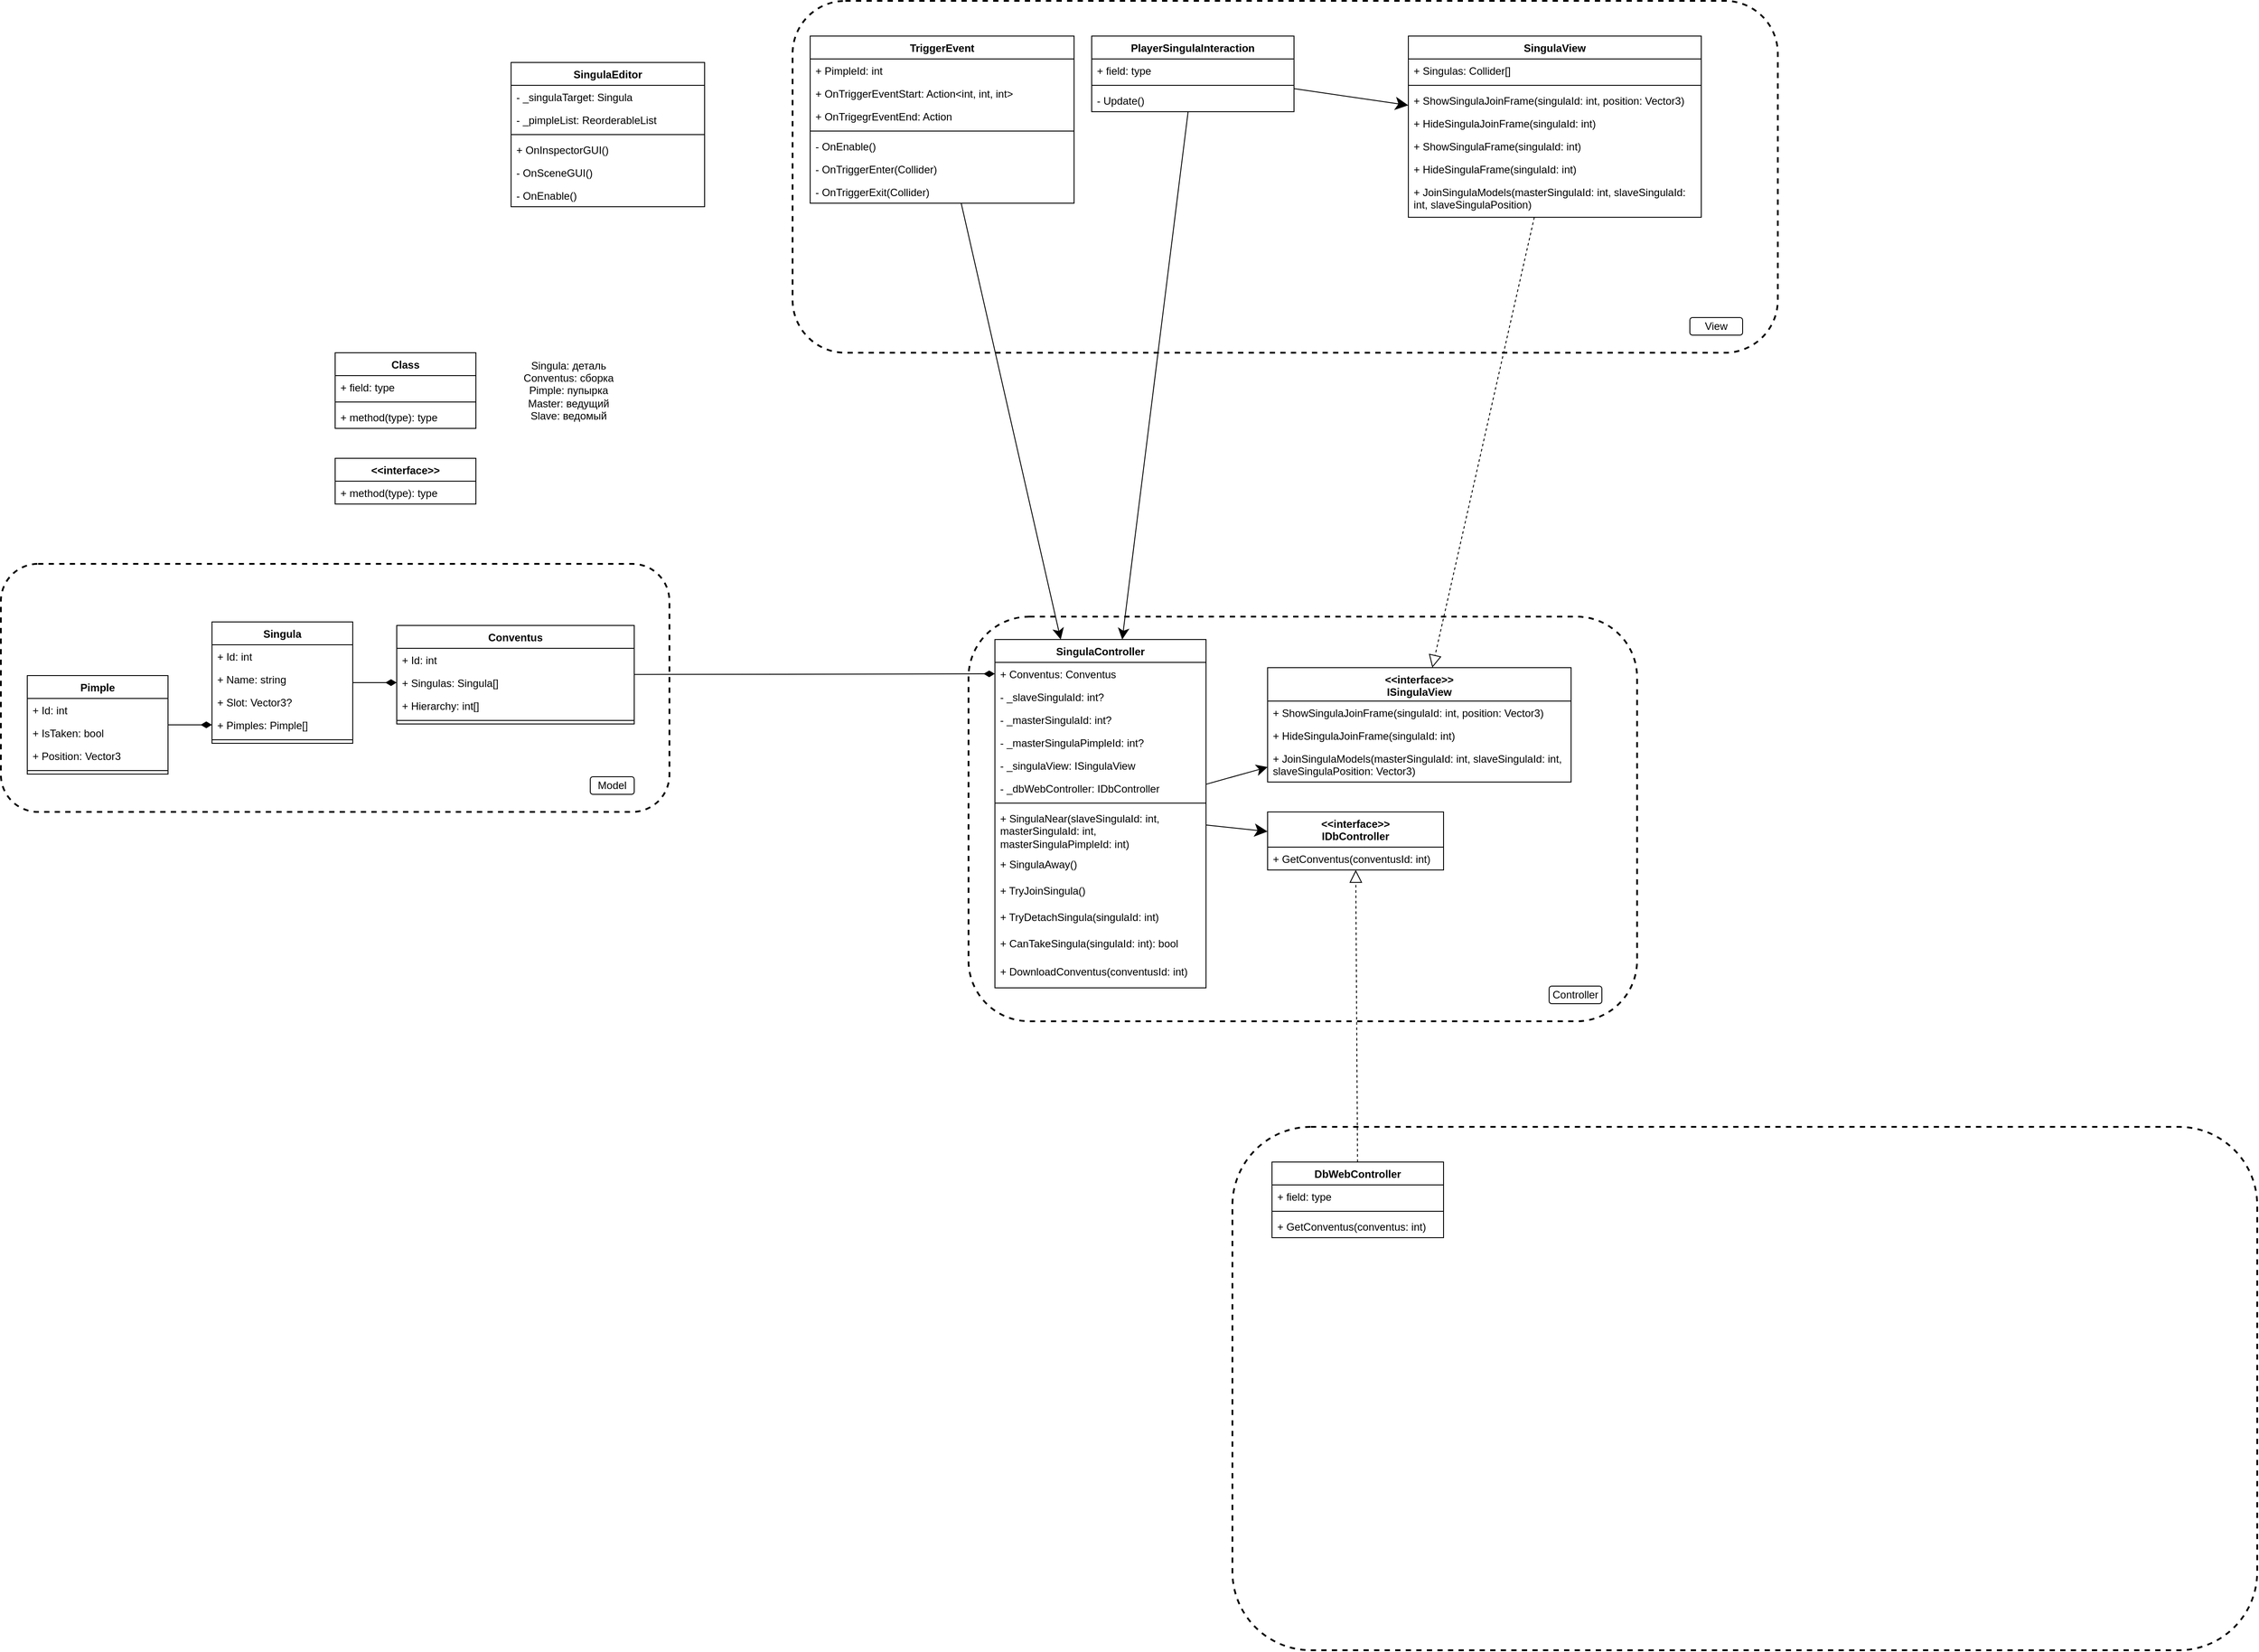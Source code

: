 <mxfile version="20.3.0" type="device" pages="2"><diagram id="29oqQ84dLJjpWLytw2sZ" name="Class Diagram"><mxGraphModel dx="490" dy="1402" grid="1" gridSize="5" guides="1" tooltips="1" connect="1" arrows="1" fold="1" page="1" pageScale="1" pageWidth="850" pageHeight="1100" math="0" shadow="0"><root><mxCell id="0"/><mxCell id="1" parent="0"/><mxCell id="gKceU7ziTQAlvMM4xZBT-18" value="" style="rounded=1;whiteSpace=wrap;html=1;fillColor=none;dashed=1;strokeWidth=2;" parent="1" vertex="1"><mxGeometry x="1400" y="-360" width="1120" height="400" as="geometry"/></mxCell><mxCell id="gKceU7ziTQAlvMM4xZBT-16" value="" style="rounded=1;whiteSpace=wrap;html=1;fillColor=none;dashed=1;strokeWidth=2;" parent="1" vertex="1"><mxGeometry x="1600" y="340" width="760" height="460" as="geometry"/></mxCell><mxCell id="gKceU7ziTQAlvMM4xZBT-14" value="" style="rounded=1;whiteSpace=wrap;html=1;fillColor=none;dashed=1;strokeWidth=2;" parent="1" vertex="1"><mxGeometry x="500" y="280" width="760" height="282" as="geometry"/></mxCell><mxCell id="HZ_9aPHVNWe5XQtiwC_Y-1" value="Singula" style="swimlane;fontStyle=1;align=center;verticalAlign=top;childLayout=stackLayout;horizontal=1;startSize=26;horizontalStack=0;resizeParent=1;resizeParentMax=0;resizeLast=0;collapsible=1;marginBottom=0;" parent="1" vertex="1"><mxGeometry x="740" y="346" width="160" height="138" as="geometry"/></mxCell><mxCell id="HIyi1qdQ_Y_-TPXN8upC-16" value="+ Id: int" style="text;strokeColor=none;fillColor=none;align=left;verticalAlign=top;spacingLeft=4;spacingRight=4;overflow=hidden;rotatable=0;points=[[0,0.5],[1,0.5]];portConstraint=eastwest;" parent="HZ_9aPHVNWe5XQtiwC_Y-1" vertex="1"><mxGeometry y="26" width="160" height="26" as="geometry"/></mxCell><mxCell id="HZ_9aPHVNWe5XQtiwC_Y-2" value="+ Name: string" style="text;strokeColor=none;fillColor=none;align=left;verticalAlign=top;spacingLeft=4;spacingRight=4;overflow=hidden;rotatable=0;points=[[0,0.5],[1,0.5]];portConstraint=eastwest;" parent="HZ_9aPHVNWe5XQtiwC_Y-1" vertex="1"><mxGeometry y="52" width="160" height="26" as="geometry"/></mxCell><mxCell id="HIyi1qdQ_Y_-TPXN8upC-1" value="+ Slot: Vector3?" style="text;strokeColor=none;fillColor=none;align=left;verticalAlign=top;spacingLeft=4;spacingRight=4;overflow=hidden;rotatable=0;points=[[0,0.5],[1,0.5]];portConstraint=eastwest;" parent="HZ_9aPHVNWe5XQtiwC_Y-1" vertex="1"><mxGeometry y="78" width="160" height="26" as="geometry"/></mxCell><mxCell id="HIyi1qdQ_Y_-TPXN8upC-2" value="+ Pimples: Pimple[]" style="text;strokeColor=none;fillColor=none;align=left;verticalAlign=top;spacingLeft=4;spacingRight=4;overflow=hidden;rotatable=0;points=[[0,0.5],[1,0.5]];portConstraint=eastwest;" parent="HZ_9aPHVNWe5XQtiwC_Y-1" vertex="1"><mxGeometry y="104" width="160" height="26" as="geometry"/></mxCell><mxCell id="HZ_9aPHVNWe5XQtiwC_Y-3" value="" style="line;strokeWidth=1;fillColor=none;align=left;verticalAlign=middle;spacingTop=-1;spacingLeft=3;spacingRight=3;rotatable=0;labelPosition=right;points=[];portConstraint=eastwest;strokeColor=inherit;" parent="HZ_9aPHVNWe5XQtiwC_Y-1" vertex="1"><mxGeometry y="130" width="160" height="8" as="geometry"/></mxCell><mxCell id="HZ_9aPHVNWe5XQtiwC_Y-5" value="Conventus" style="swimlane;fontStyle=1;align=center;verticalAlign=top;childLayout=stackLayout;horizontal=1;startSize=26;horizontalStack=0;resizeParent=1;resizeParentMax=0;resizeLast=0;collapsible=1;marginBottom=0;" parent="1" vertex="1"><mxGeometry x="950" y="350" width="270" height="112" as="geometry"/></mxCell><mxCell id="gKceU7ziTQAlvMM4xZBT-22" value="+ Id: int" style="text;strokeColor=none;fillColor=none;align=left;verticalAlign=top;spacingLeft=4;spacingRight=4;overflow=hidden;rotatable=0;points=[[0,0.5],[1,0.5]];portConstraint=eastwest;" parent="HZ_9aPHVNWe5XQtiwC_Y-5" vertex="1"><mxGeometry y="26" width="270" height="26" as="geometry"/></mxCell><mxCell id="HZ_9aPHVNWe5XQtiwC_Y-6" value="+ Singulas: Singula[]" style="text;strokeColor=none;fillColor=none;align=left;verticalAlign=top;spacingLeft=4;spacingRight=4;overflow=hidden;rotatable=0;points=[[0,0.5],[1,0.5]];portConstraint=eastwest;" parent="HZ_9aPHVNWe5XQtiwC_Y-5" vertex="1"><mxGeometry y="52" width="270" height="26" as="geometry"/></mxCell><mxCell id="HIyi1qdQ_Y_-TPXN8upC-22" value="+ Hierarchy: int[]" style="text;strokeColor=none;fillColor=none;align=left;verticalAlign=top;spacingLeft=4;spacingRight=4;overflow=hidden;rotatable=0;points=[[0,0.5],[1,0.5]];portConstraint=eastwest;" parent="HZ_9aPHVNWe5XQtiwC_Y-5" vertex="1"><mxGeometry y="78" width="270" height="26" as="geometry"/></mxCell><mxCell id="HZ_9aPHVNWe5XQtiwC_Y-7" value="" style="line;strokeWidth=1;fillColor=none;align=left;verticalAlign=middle;spacingTop=-1;spacingLeft=3;spacingRight=3;rotatable=0;labelPosition=right;points=[];portConstraint=eastwest;strokeColor=inherit;" parent="HZ_9aPHVNWe5XQtiwC_Y-5" vertex="1"><mxGeometry y="104" width="270" height="8" as="geometry"/></mxCell><mxCell id="HIyi1qdQ_Y_-TPXN8upC-3" value="TriggerEvent" style="swimlane;fontStyle=1;align=center;verticalAlign=top;childLayout=stackLayout;horizontal=1;startSize=26;horizontalStack=0;resizeParent=1;resizeParentMax=0;resizeLast=0;collapsible=1;marginBottom=0;" parent="1" vertex="1"><mxGeometry x="1420" y="-320" width="300" height="190" as="geometry"/></mxCell><mxCell id="Up0DMb6E69MjT3HxEnAk-6" value="+ PimpleId: int" style="text;strokeColor=none;fillColor=none;align=left;verticalAlign=top;spacingLeft=4;spacingRight=4;overflow=hidden;rotatable=0;points=[[0,0.5],[1,0.5]];portConstraint=eastwest;" parent="HIyi1qdQ_Y_-TPXN8upC-3" vertex="1"><mxGeometry y="26" width="300" height="26" as="geometry"/></mxCell><mxCell id="HIyi1qdQ_Y_-TPXN8upC-7" value="+ OnTriggerEventStart: Action&lt;int, int, int&gt;" style="text;strokeColor=none;fillColor=none;align=left;verticalAlign=top;spacingLeft=4;spacingRight=4;overflow=hidden;rotatable=0;points=[[0,0.5],[1,0.5]];portConstraint=eastwest;" parent="HIyi1qdQ_Y_-TPXN8upC-3" vertex="1"><mxGeometry y="52" width="300" height="26" as="geometry"/></mxCell><mxCell id="Up0DMb6E69MjT3HxEnAk-1" value="+ OnTrigegrEventEnd: Action" style="text;strokeColor=none;fillColor=none;align=left;verticalAlign=top;spacingLeft=4;spacingRight=4;overflow=hidden;rotatable=0;points=[[0,0.5],[1,0.5]];portConstraint=eastwest;" parent="HIyi1qdQ_Y_-TPXN8upC-3" vertex="1"><mxGeometry y="78" width="300" height="26" as="geometry"/></mxCell><mxCell id="HIyi1qdQ_Y_-TPXN8upC-5" value="" style="line;strokeWidth=1;fillColor=none;align=left;verticalAlign=middle;spacingTop=-1;spacingLeft=3;spacingRight=3;rotatable=0;labelPosition=right;points=[];portConstraint=eastwest;strokeColor=inherit;" parent="HIyi1qdQ_Y_-TPXN8upC-3" vertex="1"><mxGeometry y="104" width="300" height="8" as="geometry"/></mxCell><mxCell id="HIyi1qdQ_Y_-TPXN8upC-6" value="- OnEnable()" style="text;strokeColor=none;fillColor=none;align=left;verticalAlign=top;spacingLeft=4;spacingRight=4;overflow=hidden;rotatable=0;points=[[0,0.5],[1,0.5]];portConstraint=eastwest;" parent="HIyi1qdQ_Y_-TPXN8upC-3" vertex="1"><mxGeometry y="112" width="300" height="26" as="geometry"/></mxCell><mxCell id="HIyi1qdQ_Y_-TPXN8upC-8" value="- OnTriggerEnter(Collider)" style="text;strokeColor=none;fillColor=none;align=left;verticalAlign=top;spacingLeft=4;spacingRight=4;overflow=hidden;rotatable=0;points=[[0,0.5],[1,0.5]];portConstraint=eastwest;" parent="HIyi1qdQ_Y_-TPXN8upC-3" vertex="1"><mxGeometry y="138" width="300" height="26" as="geometry"/></mxCell><mxCell id="Up0DMb6E69MjT3HxEnAk-2" value="- OnTriggerExit(Collider)" style="text;strokeColor=none;fillColor=none;align=left;verticalAlign=top;spacingLeft=4;spacingRight=4;overflow=hidden;rotatable=0;points=[[0,0.5],[1,0.5]];portConstraint=eastwest;" parent="HIyi1qdQ_Y_-TPXN8upC-3" vertex="1"><mxGeometry y="164" width="300" height="26" as="geometry"/></mxCell><mxCell id="HIyi1qdQ_Y_-TPXN8upC-9" value="Pimple" style="swimlane;fontStyle=1;align=center;verticalAlign=top;childLayout=stackLayout;horizontal=1;startSize=26;horizontalStack=0;resizeParent=1;resizeParentMax=0;resizeLast=0;collapsible=1;marginBottom=0;" parent="1" vertex="1"><mxGeometry x="530" y="407" width="160" height="112" as="geometry"/></mxCell><mxCell id="nxV8eyvzFoTneoCbeAE8-1" value="+ Id: int" style="text;strokeColor=none;fillColor=none;align=left;verticalAlign=top;spacingLeft=4;spacingRight=4;overflow=hidden;rotatable=0;points=[[0,0.5],[1,0.5]];portConstraint=eastwest;" vertex="1" parent="HIyi1qdQ_Y_-TPXN8upC-9"><mxGeometry y="26" width="160" height="26" as="geometry"/></mxCell><mxCell id="HIyi1qdQ_Y_-TPXN8upC-17" value="+ IsTaken: bool" style="text;strokeColor=none;fillColor=none;align=left;verticalAlign=top;spacingLeft=4;spacingRight=4;overflow=hidden;rotatable=0;points=[[0,0.5],[1,0.5]];portConstraint=eastwest;" parent="HIyi1qdQ_Y_-TPXN8upC-9" vertex="1"><mxGeometry y="52" width="160" height="26" as="geometry"/></mxCell><mxCell id="HIyi1qdQ_Y_-TPXN8upC-10" value="+ Position: Vector3" style="text;strokeColor=none;fillColor=none;align=left;verticalAlign=top;spacingLeft=4;spacingRight=4;overflow=hidden;rotatable=0;points=[[0,0.5],[1,0.5]];portConstraint=eastwest;" parent="HIyi1qdQ_Y_-TPXN8upC-9" vertex="1"><mxGeometry y="78" width="160" height="26" as="geometry"/></mxCell><mxCell id="HIyi1qdQ_Y_-TPXN8upC-11" value="" style="line;strokeWidth=1;fillColor=none;align=left;verticalAlign=middle;spacingTop=-1;spacingLeft=3;spacingRight=3;rotatable=0;labelPosition=right;points=[];portConstraint=eastwest;strokeColor=inherit;" parent="HIyi1qdQ_Y_-TPXN8upC-9" vertex="1"><mxGeometry y="104" width="160" height="8" as="geometry"/></mxCell><mxCell id="HIyi1qdQ_Y_-TPXN8upC-15" value="" style="endArrow=diamondThin;html=1;rounded=1;endFill=1;entryX=0;entryY=0.5;entryDx=0;entryDy=0;endSize=10;" parent="1" source="HIyi1qdQ_Y_-TPXN8upC-9" target="HIyi1qdQ_Y_-TPXN8upC-2" edge="1"><mxGeometry width="50" height="50" relative="1" as="geometry"><mxPoint x="650" y="232" as="sourcePoint"/><mxPoint x="700" y="182" as="targetPoint"/><Array as="points"/></mxGeometry></mxCell><mxCell id="HIyi1qdQ_Y_-TPXN8upC-18" value="Class" style="swimlane;fontStyle=1;align=center;verticalAlign=top;childLayout=stackLayout;horizontal=1;startSize=26;horizontalStack=0;resizeParent=1;resizeParentMax=0;resizeLast=0;collapsible=1;marginBottom=0;" parent="1" vertex="1"><mxGeometry x="880" y="40" width="160" height="86" as="geometry"/></mxCell><mxCell id="HIyi1qdQ_Y_-TPXN8upC-19" value="+ field: type" style="text;strokeColor=none;fillColor=none;align=left;verticalAlign=top;spacingLeft=4;spacingRight=4;overflow=hidden;rotatable=0;points=[[0,0.5],[1,0.5]];portConstraint=eastwest;" parent="HIyi1qdQ_Y_-TPXN8upC-18" vertex="1"><mxGeometry y="26" width="160" height="26" as="geometry"/></mxCell><mxCell id="HIyi1qdQ_Y_-TPXN8upC-20" value="" style="line;strokeWidth=1;fillColor=none;align=left;verticalAlign=middle;spacingTop=-1;spacingLeft=3;spacingRight=3;rotatable=0;labelPosition=right;points=[];portConstraint=eastwest;strokeColor=inherit;" parent="HIyi1qdQ_Y_-TPXN8upC-18" vertex="1"><mxGeometry y="52" width="160" height="8" as="geometry"/></mxCell><mxCell id="HIyi1qdQ_Y_-TPXN8upC-21" value="+ method(type): type" style="text;strokeColor=none;fillColor=none;align=left;verticalAlign=top;spacingLeft=4;spacingRight=4;overflow=hidden;rotatable=0;points=[[0,0.5],[1,0.5]];portConstraint=eastwest;" parent="HIyi1qdQ_Y_-TPXN8upC-18" vertex="1"><mxGeometry y="60" width="160" height="26" as="geometry"/></mxCell><mxCell id="Up0DMb6E69MjT3HxEnAk-3" value="" style="endArrow=diamondThin;html=1;rounded=1;endFill=1;entryX=0;entryY=0.5;entryDx=0;entryDy=0;endSize=10;" parent="1" source="HZ_9aPHVNWe5XQtiwC_Y-1" target="HZ_9aPHVNWe5XQtiwC_Y-6" edge="1"><mxGeometry width="50" height="50" relative="1" as="geometry"><mxPoint x="990" y="219.5" as="sourcePoint"/><mxPoint x="1070" y="156.5" as="targetPoint"/><Array as="points"/></mxGeometry></mxCell><mxCell id="Up0DMb6E69MjT3HxEnAk-16" value="&lt;&lt;interface&gt;&gt;" style="swimlane;fontStyle=1;align=center;verticalAlign=top;childLayout=stackLayout;horizontal=1;startSize=26;horizontalStack=0;resizeParent=1;resizeParentMax=0;resizeLast=0;collapsible=1;marginBottom=0;" parent="1" vertex="1"><mxGeometry x="880" y="160" width="160" height="52" as="geometry"><mxRectangle x="1080" y="40" width="120" height="30" as="alternateBounds"/></mxGeometry></mxCell><mxCell id="Up0DMb6E69MjT3HxEnAk-19" value="+ method(type): type" style="text;strokeColor=none;fillColor=none;align=left;verticalAlign=top;spacingLeft=4;spacingRight=4;overflow=hidden;rotatable=0;points=[[0,0.5],[1,0.5]];portConstraint=eastwest;" parent="Up0DMb6E69MjT3HxEnAk-16" vertex="1"><mxGeometry y="26" width="160" height="26" as="geometry"/></mxCell><mxCell id="Up0DMb6E69MjT3HxEnAk-24" value="SingulaController" style="swimlane;fontStyle=1;align=center;verticalAlign=top;childLayout=stackLayout;horizontal=1;startSize=26;horizontalStack=0;resizeParent=1;resizeParentMax=0;resizeLast=0;collapsible=1;marginBottom=0;" parent="1" vertex="1"><mxGeometry x="1630" y="366" width="240" height="396" as="geometry"/></mxCell><mxCell id="Up0DMb6E69MjT3HxEnAk-25" value="+ Conventus: Conventus" style="text;strokeColor=none;fillColor=none;align=left;verticalAlign=top;spacingLeft=4;spacingRight=4;overflow=hidden;rotatable=0;points=[[0,0.5],[1,0.5]];portConstraint=eastwest;" parent="Up0DMb6E69MjT3HxEnAk-24" vertex="1"><mxGeometry y="26" width="240" height="26" as="geometry"/></mxCell><mxCell id="gKceU7ziTQAlvMM4xZBT-7" value="- _slaveSingulaId: int?" style="text;strokeColor=none;fillColor=none;align=left;verticalAlign=top;spacingLeft=4;spacingRight=4;overflow=hidden;rotatable=0;points=[[0,0.5],[1,0.5]];portConstraint=eastwest;" parent="Up0DMb6E69MjT3HxEnAk-24" vertex="1"><mxGeometry y="52" width="240" height="26" as="geometry"/></mxCell><mxCell id="gKceU7ziTQAlvMM4xZBT-6" value="- _masterSingulaId: int?" style="text;strokeColor=none;fillColor=none;align=left;verticalAlign=top;spacingLeft=4;spacingRight=4;overflow=hidden;rotatable=0;points=[[0,0.5],[1,0.5]];portConstraint=eastwest;" parent="Up0DMb6E69MjT3HxEnAk-24" vertex="1"><mxGeometry y="78" width="240" height="26" as="geometry"/></mxCell><mxCell id="gKceU7ziTQAlvMM4xZBT-5" value="- _masterSingulaPimpleId: int?" style="text;strokeColor=none;fillColor=none;align=left;verticalAlign=top;spacingLeft=4;spacingRight=4;overflow=hidden;rotatable=0;points=[[0,0.5],[1,0.5]];portConstraint=eastwest;" parent="Up0DMb6E69MjT3HxEnAk-24" vertex="1"><mxGeometry y="104" width="240" height="26" as="geometry"/></mxCell><mxCell id="o0oL0mTUmBBXdZTTufh0-8" value="- _singulaView: ISingulaView" style="text;strokeColor=none;fillColor=none;align=left;verticalAlign=top;spacingLeft=4;spacingRight=4;overflow=hidden;rotatable=0;points=[[0,0.5],[1,0.5]];portConstraint=eastwest;" parent="Up0DMb6E69MjT3HxEnAk-24" vertex="1"><mxGeometry y="130" width="240" height="26" as="geometry"/></mxCell><mxCell id="o0oL0mTUmBBXdZTTufh0-9" value="- _dbWebController: IDbController" style="text;strokeColor=none;fillColor=none;align=left;verticalAlign=top;spacingLeft=4;spacingRight=4;overflow=hidden;rotatable=0;points=[[0,0.5],[1,0.5]];portConstraint=eastwest;" parent="Up0DMb6E69MjT3HxEnAk-24" vertex="1"><mxGeometry y="156" width="240" height="26" as="geometry"/></mxCell><mxCell id="Up0DMb6E69MjT3HxEnAk-26" value="" style="line;strokeWidth=1;fillColor=none;align=left;verticalAlign=middle;spacingTop=-1;spacingLeft=3;spacingRight=3;rotatable=0;labelPosition=right;points=[];portConstraint=eastwest;strokeColor=inherit;" parent="Up0DMb6E69MjT3HxEnAk-24" vertex="1"><mxGeometry y="182" width="240" height="8" as="geometry"/></mxCell><mxCell id="IFYcGrijbXWRJhxgPKeB-14" value="+ SingulaNear(slaveSingulaId: int, masterSingulaId: int, masterSingulaPimpleId: int)" style="text;strokeColor=none;fillColor=none;align=left;verticalAlign=top;spacingLeft=4;spacingRight=4;overflow=hidden;rotatable=0;points=[[0,0.5],[1,0.5]];portConstraint=eastwest;whiteSpace=wrap;" parent="Up0DMb6E69MjT3HxEnAk-24" vertex="1"><mxGeometry y="190" width="240" height="52" as="geometry"/></mxCell><mxCell id="IFYcGrijbXWRJhxgPKeB-15" value="+ SingulaAway()" style="text;strokeColor=none;fillColor=none;align=left;verticalAlign=top;spacingLeft=4;spacingRight=4;overflow=hidden;rotatable=0;points=[[0,0.5],[1,0.5]];portConstraint=eastwest;whiteSpace=wrap;" parent="Up0DMb6E69MjT3HxEnAk-24" vertex="1"><mxGeometry y="242" width="240" height="30" as="geometry"/></mxCell><mxCell id="IFYcGrijbXWRJhxgPKeB-16" value="+ TryJoinSingula()" style="text;strokeColor=none;fillColor=none;align=left;verticalAlign=top;spacingLeft=4;spacingRight=4;overflow=hidden;rotatable=0;points=[[0,0.5],[1,0.5]];portConstraint=eastwest;whiteSpace=wrap;" parent="Up0DMb6E69MjT3HxEnAk-24" vertex="1"><mxGeometry y="272" width="240" height="30" as="geometry"/></mxCell><mxCell id="IFYcGrijbXWRJhxgPKeB-17" value="+ TryDetachSingula(singulaId: int)" style="text;strokeColor=none;fillColor=none;align=left;verticalAlign=top;spacingLeft=4;spacingRight=4;overflow=hidden;rotatable=0;points=[[0,0.5],[1,0.5]];portConstraint=eastwest;whiteSpace=wrap;" parent="Up0DMb6E69MjT3HxEnAk-24" vertex="1"><mxGeometry y="302" width="240" height="30" as="geometry"/></mxCell><mxCell id="IFYcGrijbXWRJhxgPKeB-35" value="+ CanTakeSingula(singulaId: int): bool" style="text;strokeColor=none;fillColor=none;align=left;verticalAlign=top;spacingLeft=4;spacingRight=4;overflow=hidden;rotatable=0;points=[[0,0.5],[1,0.5]];portConstraint=eastwest;whiteSpace=wrap;" parent="Up0DMb6E69MjT3HxEnAk-24" vertex="1"><mxGeometry y="332" width="240" height="32" as="geometry"/></mxCell><mxCell id="gKceU7ziTQAlvMM4xZBT-21" value="+ DownloadConventus(conventusId: int) " style="text;strokeColor=none;fillColor=none;align=left;verticalAlign=top;spacingLeft=4;spacingRight=4;overflow=hidden;rotatable=0;points=[[0,0.5],[1,0.5]];portConstraint=eastwest;whiteSpace=wrap;" parent="Up0DMb6E69MjT3HxEnAk-24" vertex="1"><mxGeometry y="364" width="240" height="32" as="geometry"/></mxCell><mxCell id="Up0DMb6E69MjT3HxEnAk-30" value="" style="endArrow=diamondThin;html=1;rounded=1;endFill=1;endSize=10;" parent="1" source="HZ_9aPHVNWe5XQtiwC_Y-5" edge="1"><mxGeometry width="50" height="50" relative="1" as="geometry"><mxPoint x="1460" y="595" as="sourcePoint"/><mxPoint x="1630" y="405" as="targetPoint"/><Array as="points"/></mxGeometry></mxCell><mxCell id="Up0DMb6E69MjT3HxEnAk-31" value="" style="endArrow=classic;html=1;rounded=1;endFill=1;endSize=10;" parent="1" source="gKceU7ziTQAlvMM4xZBT-10" target="Up0DMb6E69MjT3HxEnAk-24" edge="1"><mxGeometry width="50" height="50" relative="1" as="geometry"><mxPoint x="1750" y="120" as="sourcePoint"/><mxPoint x="1700" y="140" as="targetPoint"/><Array as="points"/></mxGeometry></mxCell><mxCell id="Up0DMb6E69MjT3HxEnAk-32" value="" style="endArrow=classic;html=1;rounded=1;endFill=1;endSize=10;" parent="1" source="HIyi1qdQ_Y_-TPXN8upC-3" target="Up0DMb6E69MjT3HxEnAk-24" edge="1"><mxGeometry width="50" height="50" relative="1" as="geometry"><mxPoint x="1450" y="200" as="sourcePoint"/><mxPoint x="1611.86" y="432" as="targetPoint"/><Array as="points"/></mxGeometry></mxCell><mxCell id="Up0DMb6E69MjT3HxEnAk-33" value="SingulaEditor" style="swimlane;fontStyle=1;align=center;verticalAlign=top;childLayout=stackLayout;horizontal=1;startSize=26;horizontalStack=0;resizeParent=1;resizeParentMax=0;resizeLast=0;collapsible=1;marginBottom=0;" parent="1" vertex="1"><mxGeometry x="1080" y="-290" width="220" height="164" as="geometry"/></mxCell><mxCell id="Up0DMb6E69MjT3HxEnAk-34" value="- _singulaTarget: Singula" style="text;strokeColor=none;fillColor=none;align=left;verticalAlign=top;spacingLeft=4;spacingRight=4;overflow=hidden;rotatable=0;points=[[0,0.5],[1,0.5]];portConstraint=eastwest;" parent="Up0DMb6E69MjT3HxEnAk-33" vertex="1"><mxGeometry y="26" width="220" height="26" as="geometry"/></mxCell><mxCell id="gKceU7ziTQAlvMM4xZBT-23" value="- _pimpleList: ReorderableList" style="text;strokeColor=none;fillColor=none;align=left;verticalAlign=top;spacingLeft=4;spacingRight=4;overflow=hidden;rotatable=0;points=[[0,0.5],[1,0.5]];portConstraint=eastwest;" parent="Up0DMb6E69MjT3HxEnAk-33" vertex="1"><mxGeometry y="52" width="220" height="26" as="geometry"/></mxCell><mxCell id="Up0DMb6E69MjT3HxEnAk-35" value="" style="line;strokeWidth=1;fillColor=none;align=left;verticalAlign=middle;spacingTop=-1;spacingLeft=3;spacingRight=3;rotatable=0;labelPosition=right;points=[];portConstraint=eastwest;strokeColor=inherit;" parent="Up0DMb6E69MjT3HxEnAk-33" vertex="1"><mxGeometry y="78" width="220" height="8" as="geometry"/></mxCell><mxCell id="gKceU7ziTQAlvMM4xZBT-24" value="+ OnInspectorGUI()" style="text;strokeColor=none;fillColor=none;align=left;verticalAlign=top;spacingLeft=4;spacingRight=4;overflow=hidden;rotatable=0;points=[[0,0.5],[1,0.5]];portConstraint=eastwest;" parent="Up0DMb6E69MjT3HxEnAk-33" vertex="1"><mxGeometry y="86" width="220" height="26" as="geometry"/></mxCell><mxCell id="gKceU7ziTQAlvMM4xZBT-25" value="- OnSceneGUI()" style="text;strokeColor=none;fillColor=none;align=left;verticalAlign=top;spacingLeft=4;spacingRight=4;overflow=hidden;rotatable=0;points=[[0,0.5],[1,0.5]];portConstraint=eastwest;" parent="Up0DMb6E69MjT3HxEnAk-33" vertex="1"><mxGeometry y="112" width="220" height="26" as="geometry"/></mxCell><mxCell id="Up0DMb6E69MjT3HxEnAk-36" value="- OnEnable()" style="text;strokeColor=none;fillColor=none;align=left;verticalAlign=top;spacingLeft=4;spacingRight=4;overflow=hidden;rotatable=0;points=[[0,0.5],[1,0.5]];portConstraint=eastwest;" parent="Up0DMb6E69MjT3HxEnAk-33" vertex="1"><mxGeometry y="138" width="220" height="26" as="geometry"/></mxCell><mxCell id="IFYcGrijbXWRJhxgPKeB-2" value="SingulaView" style="swimlane;fontStyle=1;align=center;verticalAlign=top;childLayout=stackLayout;horizontal=1;startSize=26;horizontalStack=0;resizeParent=1;resizeParentMax=0;resizeLast=0;collapsible=1;marginBottom=0;" parent="1" vertex="1"><mxGeometry x="2100" y="-320" width="333" height="206" as="geometry"/></mxCell><mxCell id="IFYcGrijbXWRJhxgPKeB-3" value="+ Singulas: Collider[]" style="text;strokeColor=none;fillColor=none;align=left;verticalAlign=top;spacingLeft=4;spacingRight=4;overflow=hidden;rotatable=0;points=[[0,0.5],[1,0.5]];portConstraint=eastwest;" parent="IFYcGrijbXWRJhxgPKeB-2" vertex="1"><mxGeometry y="26" width="333" height="26" as="geometry"/></mxCell><mxCell id="IFYcGrijbXWRJhxgPKeB-4" value="" style="line;strokeWidth=1;fillColor=none;align=left;verticalAlign=middle;spacingTop=-1;spacingLeft=3;spacingRight=3;rotatable=0;labelPosition=right;points=[];portConstraint=eastwest;strokeColor=inherit;" parent="IFYcGrijbXWRJhxgPKeB-2" vertex="1"><mxGeometry y="52" width="333" height="8" as="geometry"/></mxCell><mxCell id="IFYcGrijbXWRJhxgPKeB-5" value="+ ShowSingulaJoinFrame(singulaId: int, position: Vector3)" style="text;strokeColor=none;fillColor=none;align=left;verticalAlign=top;spacingLeft=4;spacingRight=4;overflow=hidden;rotatable=0;points=[[0,0.5],[1,0.5]];portConstraint=eastwest;" parent="IFYcGrijbXWRJhxgPKeB-2" vertex="1"><mxGeometry y="60" width="333" height="26" as="geometry"/></mxCell><mxCell id="gKceU7ziTQAlvMM4xZBT-9" value="+ HideSingulaJoinFrame(singulaId: int)" style="text;strokeColor=none;fillColor=none;align=left;verticalAlign=top;spacingLeft=4;spacingRight=4;overflow=hidden;rotatable=0;points=[[0,0.5],[1,0.5]];portConstraint=eastwest;" parent="IFYcGrijbXWRJhxgPKeB-2" vertex="1"><mxGeometry y="86" width="333" height="26" as="geometry"/></mxCell><mxCell id="IFYcGrijbXWRJhxgPKeB-19" value="+ ShowSingulaFrame(singulaId: int)" style="text;strokeColor=none;fillColor=none;align=left;verticalAlign=top;spacingLeft=4;spacingRight=4;overflow=hidden;rotatable=0;points=[[0,0.5],[1,0.5]];portConstraint=eastwest;" parent="IFYcGrijbXWRJhxgPKeB-2" vertex="1"><mxGeometry y="112" width="333" height="26" as="geometry"/></mxCell><mxCell id="IFYcGrijbXWRJhxgPKeB-6" value="+ HideSingulaFrame(singulaId: int)" style="text;strokeColor=none;fillColor=none;align=left;verticalAlign=top;spacingLeft=4;spacingRight=4;overflow=hidden;rotatable=0;points=[[0,0.5],[1,0.5]];portConstraint=eastwest;" parent="IFYcGrijbXWRJhxgPKeB-2" vertex="1"><mxGeometry y="138" width="333" height="26" as="geometry"/></mxCell><mxCell id="IFYcGrijbXWRJhxgPKeB-20" value="+ JoinSingulaModels(masterSingulaId: int, slaveSingulaId: int, slaveSingulaPosition)" style="text;strokeColor=none;fillColor=none;align=left;verticalAlign=top;spacingLeft=4;spacingRight=4;overflow=hidden;rotatable=0;points=[[0,0.5],[1,0.5]];portConstraint=eastwest;whiteSpace=wrap;" parent="IFYcGrijbXWRJhxgPKeB-2" vertex="1"><mxGeometry y="164" width="333" height="42" as="geometry"/></mxCell><mxCell id="IFYcGrijbXWRJhxgPKeB-7" value="&lt;&lt;interface&gt;&gt;&#10;ISingulaView" style="swimlane;fontStyle=1;align=center;verticalAlign=top;childLayout=stackLayout;horizontal=1;startSize=38;horizontalStack=0;resizeParent=1;resizeParentMax=0;resizeLast=0;collapsible=1;marginBottom=0;" parent="1" vertex="1"><mxGeometry x="1940" y="398" width="345" height="130" as="geometry"><mxRectangle x="1080" y="40" width="120" height="30" as="alternateBounds"/></mxGeometry></mxCell><mxCell id="IFYcGrijbXWRJhxgPKeB-8" value="+ ShowSingulaJoinFrame(singulaId: int, position: Vector3)" style="text;strokeColor=none;fillColor=none;align=left;verticalAlign=top;spacingLeft=4;spacingRight=4;overflow=hidden;rotatable=0;points=[[0,0.5],[1,0.5]];portConstraint=eastwest;" parent="IFYcGrijbXWRJhxgPKeB-7" vertex="1"><mxGeometry y="38" width="345" height="26" as="geometry"/></mxCell><mxCell id="gKceU7ziTQAlvMM4xZBT-8" value="+ HideSingulaJoinFrame(singulaId: int)" style="text;strokeColor=none;fillColor=none;align=left;verticalAlign=top;spacingLeft=4;spacingRight=4;overflow=hidden;rotatable=0;points=[[0,0.5],[1,0.5]];portConstraint=eastwest;" parent="IFYcGrijbXWRJhxgPKeB-7" vertex="1"><mxGeometry y="64" width="345" height="26" as="geometry"/></mxCell><mxCell id="IFYcGrijbXWRJhxgPKeB-12" value="+ JoinSingulaModels(masterSingulaId: int, slaveSingulaId: int, slaveSingulaPosition: Vector3)" style="text;strokeColor=none;fillColor=none;align=left;verticalAlign=top;spacingLeft=4;spacingRight=4;overflow=hidden;rotatable=0;points=[[0,0.5],[1,0.5]];portConstraint=eastwest;whiteSpace=wrap;" parent="IFYcGrijbXWRJhxgPKeB-7" vertex="1"><mxGeometry y="90" width="345" height="40" as="geometry"/></mxCell><mxCell id="IFYcGrijbXWRJhxgPKeB-9" value="" style="endArrow=classic;html=1;rounded=1;endFill=1;endSize=10;" parent="1" source="Up0DMb6E69MjT3HxEnAk-24" target="IFYcGrijbXWRJhxgPKeB-7" edge="1"><mxGeometry width="50" height="50" relative="1" as="geometry"><mxPoint x="1786.859" y="170" as="sourcePoint"/><mxPoint x="1930.001" y="376" as="targetPoint"/><Array as="points"/></mxGeometry></mxCell><mxCell id="IFYcGrijbXWRJhxgPKeB-10" value="" style="endArrow=block;html=1;rounded=0;endFill=0;dashed=1;endSize=12;" parent="1" source="IFYcGrijbXWRJhxgPKeB-2" target="IFYcGrijbXWRJhxgPKeB-7" edge="1"><mxGeometry width="50" height="50" relative="1" as="geometry"><mxPoint x="1960" y="370" as="sourcePoint"/><mxPoint x="1990" y="320" as="targetPoint"/></mxGeometry></mxCell><mxCell id="IFYcGrijbXWRJhxgPKeB-30" value="Singula: деталь&lt;br&gt;Conventus: сборка&lt;br&gt;Pimple: пупырка&lt;br&gt;Master: ведущий&lt;br&gt;Slave: ведомый" style="text;html=1;align=center;verticalAlign=middle;resizable=0;points=[];autosize=1;strokeColor=none;fillColor=none;" parent="1" vertex="1"><mxGeometry x="1080" y="38" width="130" height="90" as="geometry"/></mxCell><mxCell id="gKceU7ziTQAlvMM4xZBT-10" value="PlayerSingulaInteraction" style="swimlane;fontStyle=1;align=center;verticalAlign=top;childLayout=stackLayout;horizontal=1;startSize=26;horizontalStack=0;resizeParent=1;resizeParentMax=0;resizeLast=0;collapsible=1;marginBottom=0;" parent="1" vertex="1"><mxGeometry x="1740" y="-320" width="230" height="86" as="geometry"/></mxCell><mxCell id="gKceU7ziTQAlvMM4xZBT-11" value="+ field: type" style="text;strokeColor=none;fillColor=none;align=left;verticalAlign=top;spacingLeft=4;spacingRight=4;overflow=hidden;rotatable=0;points=[[0,0.5],[1,0.5]];portConstraint=eastwest;" parent="gKceU7ziTQAlvMM4xZBT-10" vertex="1"><mxGeometry y="26" width="230" height="26" as="geometry"/></mxCell><mxCell id="gKceU7ziTQAlvMM4xZBT-12" value="" style="line;strokeWidth=1;fillColor=none;align=left;verticalAlign=middle;spacingTop=-1;spacingLeft=3;spacingRight=3;rotatable=0;labelPosition=right;points=[];portConstraint=eastwest;strokeColor=inherit;" parent="gKceU7ziTQAlvMM4xZBT-10" vertex="1"><mxGeometry y="52" width="230" height="8" as="geometry"/></mxCell><mxCell id="gKceU7ziTQAlvMM4xZBT-13" value="- Update()" style="text;strokeColor=none;fillColor=none;align=left;verticalAlign=top;spacingLeft=4;spacingRight=4;overflow=hidden;rotatable=0;points=[[0,0.5],[1,0.5]];portConstraint=eastwest;" parent="gKceU7ziTQAlvMM4xZBT-10" vertex="1"><mxGeometry y="60" width="230" height="26" as="geometry"/></mxCell><mxCell id="gKceU7ziTQAlvMM4xZBT-15" value="Model" style="rounded=1;whiteSpace=wrap;html=1;strokeWidth=1;fillColor=default;" parent="1" vertex="1"><mxGeometry x="1170" y="522" width="50" height="20" as="geometry"/></mxCell><mxCell id="gKceU7ziTQAlvMM4xZBT-17" value="Controller" style="rounded=1;whiteSpace=wrap;html=1;strokeWidth=1;fillColor=default;" parent="1" vertex="1"><mxGeometry x="2260" y="760" width="60" height="20" as="geometry"/></mxCell><mxCell id="gKceU7ziTQAlvMM4xZBT-20" value="View" style="rounded=1;whiteSpace=wrap;html=1;strokeWidth=1;fillColor=default;" parent="1" vertex="1"><mxGeometry x="2420" width="60" height="20" as="geometry"/></mxCell><mxCell id="gKceU7ziTQAlvMM4xZBT-26" value="" style="endArrow=classic;html=1;rounded=0;startSize=12;endSize=12;" parent="1" source="gKceU7ziTQAlvMM4xZBT-10" target="IFYcGrijbXWRJhxgPKeB-2" edge="1"><mxGeometry width="50" height="50" relative="1" as="geometry"><mxPoint x="2035" y="-265" as="sourcePoint"/><mxPoint x="2085" y="-315" as="targetPoint"/></mxGeometry></mxCell><mxCell id="hS8kWmFQWwlVVNLxNEe_-1" value="" style="rounded=1;whiteSpace=wrap;html=1;fillColor=none;dashed=1;strokeWidth=2;" parent="1" vertex="1"><mxGeometry x="1900" y="920" width="1165" height="595" as="geometry"/></mxCell><mxCell id="o0oL0mTUmBBXdZTTufh0-1" value="DbWebController" style="swimlane;fontStyle=1;align=center;verticalAlign=top;childLayout=stackLayout;horizontal=1;startSize=26;horizontalStack=0;resizeParent=1;resizeParentMax=0;resizeLast=0;collapsible=1;marginBottom=0;" parent="1" vertex="1"><mxGeometry x="1945" y="960" width="195" height="86" as="geometry"/></mxCell><mxCell id="o0oL0mTUmBBXdZTTufh0-2" value="+ field: type" style="text;strokeColor=none;fillColor=none;align=left;verticalAlign=top;spacingLeft=4;spacingRight=4;overflow=hidden;rotatable=0;points=[[0,0.5],[1,0.5]];portConstraint=eastwest;" parent="o0oL0mTUmBBXdZTTufh0-1" vertex="1"><mxGeometry y="26" width="195" height="26" as="geometry"/></mxCell><mxCell id="o0oL0mTUmBBXdZTTufh0-3" value="" style="line;strokeWidth=1;fillColor=none;align=left;verticalAlign=middle;spacingTop=-1;spacingLeft=3;spacingRight=3;rotatable=0;labelPosition=right;points=[];portConstraint=eastwest;strokeColor=inherit;" parent="o0oL0mTUmBBXdZTTufh0-1" vertex="1"><mxGeometry y="52" width="195" height="8" as="geometry"/></mxCell><mxCell id="o0oL0mTUmBBXdZTTufh0-4" value="+ GetConventus(conventus: int)" style="text;strokeColor=none;fillColor=none;align=left;verticalAlign=top;spacingLeft=4;spacingRight=4;overflow=hidden;rotatable=0;points=[[0,0.5],[1,0.5]];portConstraint=eastwest;" parent="o0oL0mTUmBBXdZTTufh0-1" vertex="1"><mxGeometry y="60" width="195" height="26" as="geometry"/></mxCell><mxCell id="o0oL0mTUmBBXdZTTufh0-5" value="&lt;&lt;interface&gt;&gt;&#10;IDbController" style="swimlane;fontStyle=1;align=center;verticalAlign=top;childLayout=stackLayout;horizontal=1;startSize=40;horizontalStack=0;resizeParent=1;resizeParentMax=0;resizeLast=0;collapsible=1;marginBottom=0;" parent="1" vertex="1"><mxGeometry x="1940" y="562" width="200" height="66" as="geometry"><mxRectangle x="1080" y="40" width="120" height="30" as="alternateBounds"/></mxGeometry></mxCell><mxCell id="o0oL0mTUmBBXdZTTufh0-6" value="+ GetConventus(conventusId: int)" style="text;strokeColor=none;fillColor=none;align=left;verticalAlign=top;spacingLeft=4;spacingRight=4;overflow=hidden;rotatable=0;points=[[0,0.5],[1,0.5]];portConstraint=eastwest;" parent="o0oL0mTUmBBXdZTTufh0-5" vertex="1"><mxGeometry y="40" width="200" height="26" as="geometry"/></mxCell><mxCell id="o0oL0mTUmBBXdZTTufh0-7" value="" style="endArrow=classic;html=1;rounded=0;endSize=12;" parent="1" source="Up0DMb6E69MjT3HxEnAk-24" target="o0oL0mTUmBBXdZTTufh0-5" edge="1"><mxGeometry width="50" height="50" relative="1" as="geometry"><mxPoint x="1940" y="725" as="sourcePoint"/><mxPoint x="1990" y="675" as="targetPoint"/></mxGeometry></mxCell><mxCell id="o0oL0mTUmBBXdZTTufh0-10" value="" style="endArrow=block;html=1;rounded=0;endFill=0;dashed=1;endSize=12;" parent="1" source="o0oL0mTUmBBXdZTTufh0-1" target="o0oL0mTUmBBXdZTTufh0-5" edge="1"><mxGeometry width="50" height="50" relative="1" as="geometry"><mxPoint x="1850.954" y="845.0" as="sourcePoint"/><mxPoint x="1735.001" y="1357" as="targetPoint"/></mxGeometry></mxCell></root></mxGraphModel></diagram><diagram id="g_CChOWIF5qeRqSnTq9i" name="Component Diagram"><mxGraphModel dx="2031" dy="1250" grid="1" gridSize="2" guides="1" tooltips="1" connect="1" arrows="1" fold="1" page="1" pageScale="1" pageWidth="850" pageHeight="1100" math="0" shadow="0"><root><mxCell id="0"/><mxCell id="1" parent="0"/><mxCell id="d7E1Ib1OropEkKlCk-B1-68" value="«component»&lt;br&gt;&lt;b&gt;Система автопозиционирования деталей сборок&lt;/b&gt;" style="html=1;dropTarget=0;strokeColor=#000000;verticalAlign=top;fillColor=#dae8fc;" parent="1" vertex="1"><mxGeometry x="1878" y="38" width="1390" height="740" as="geometry"/></mxCell><mxCell id="d7E1Ib1OropEkKlCk-B1-69" value="" style="shape=module;jettyWidth=8;jettyHeight=4;strokeColor=#000000;" parent="d7E1Ib1OropEkKlCk-B1-68" vertex="1"><mxGeometry x="1" width="20" height="20" relative="1" as="geometry"><mxPoint x="-27" y="7" as="offset"/></mxGeometry></mxCell><mxCell id="jCwA3_rrzpIC2rxLFmUZ-56" value="«component»&lt;br&gt;&lt;b&gt;Виртуальный тренажер &lt;br&gt;быстрого прототипирования&lt;/b&gt;" style="html=1;dropTarget=0;fillColor=#dae8fc;strokeColor=#000000;verticalAlign=middle;" parent="1" vertex="1"><mxGeometry x="1210" y="140" width="210" height="100" as="geometry"/></mxCell><mxCell id="jCwA3_rrzpIC2rxLFmUZ-57" value="" style="shape=module;jettyWidth=8;jettyHeight=4;" parent="jCwA3_rrzpIC2rxLFmUZ-56" vertex="1"><mxGeometry x="1" width="20" height="20" relative="1" as="geometry"><mxPoint x="-27" y="7" as="offset"/></mxGeometry></mxCell><mxCell id="jCwA3_rrzpIC2rxLFmUZ-32" value="«component»&lt;br&gt;&lt;b&gt;Системы разрабатываемые другими студентами&lt;/b&gt;" style="html=1;dropTarget=0;fillColor=#dae8fc;strokeColor=#000000;verticalAlign=top;" parent="1" vertex="1"><mxGeometry x="220" y="70" width="400" height="410" as="geometry"/></mxCell><mxCell id="jCwA3_rrzpIC2rxLFmUZ-33" value="" style="shape=module;jettyWidth=8;jettyHeight=4;" parent="jCwA3_rrzpIC2rxLFmUZ-32" vertex="1"><mxGeometry x="1" width="20" height="20" relative="1" as="geometry"><mxPoint x="-27" y="7" as="offset"/></mxGeometry></mxCell><mxCell id="jCwA3_rrzpIC2rxLFmUZ-1" value="«component»&lt;br&gt;&lt;b&gt;Система автопозиционирования &lt;br&gt;деталей сборок&lt;/b&gt;" style="html=1;dropTarget=0;" parent="1" vertex="1"><mxGeometry x="820" y="140" width="210" height="100" as="geometry"/></mxCell><mxCell id="jCwA3_rrzpIC2rxLFmUZ-2" value="" style="shape=module;jettyWidth=8;jettyHeight=4;" parent="jCwA3_rrzpIC2rxLFmUZ-1" vertex="1"><mxGeometry x="1" width="20" height="20" relative="1" as="geometry"><mxPoint x="-27" y="7" as="offset"/></mxGeometry></mxCell><mxCell id="jCwA3_rrzpIC2rxLFmUZ-3" value="" style="rounded=0;orthogonalLoop=1;jettySize=auto;html=1;endArrow=none;endFill=0;sketch=0;sourcePerimeterSpacing=0;targetPerimeterSpacing=0;exitX=1;exitY=0.75;exitDx=0;exitDy=0;" parent="1" source="jCwA3_rrzpIC2rxLFmUZ-1" target="jCwA3_rrzpIC2rxLFmUZ-5" edge="1"><mxGeometry relative="1" as="geometry"><mxPoint x="1130" y="215" as="sourcePoint"/></mxGeometry></mxCell><mxCell id="jCwA3_rrzpIC2rxLFmUZ-4" value="" style="rounded=0;orthogonalLoop=1;jettySize=auto;html=1;endArrow=halfCircle;endFill=0;entryX=0.5;entryY=0.5;endSize=6;strokeWidth=1;sketch=0;exitX=0;exitY=0.75;exitDx=0;exitDy=0;" parent="1" source="jCwA3_rrzpIC2rxLFmUZ-56" target="jCwA3_rrzpIC2rxLFmUZ-5" edge="1"><mxGeometry relative="1" as="geometry"><mxPoint x="1240" y="215" as="sourcePoint"/></mxGeometry></mxCell><mxCell id="jCwA3_rrzpIC2rxLFmUZ-5" value="" style="ellipse;whiteSpace=wrap;html=1;align=center;aspect=fixed;resizable=0;points=[];outlineConnect=0;sketch=0;" parent="1" vertex="1"><mxGeometry x="1100" y="210" width="10" height="10" as="geometry"/></mxCell><mxCell id="jCwA3_rrzpIC2rxLFmUZ-6" value="" style="rounded=0;orthogonalLoop=1;jettySize=auto;html=1;endArrow=none;endFill=0;sketch=0;sourcePerimeterSpacing=0;targetPerimeterSpacing=0;exitX=1;exitY=0.25;exitDx=0;exitDy=0;" parent="1" source="jCwA3_rrzpIC2rxLFmUZ-1" target="jCwA3_rrzpIC2rxLFmUZ-8" edge="1"><mxGeometry relative="1" as="geometry"><mxPoint x="1105" y="180" as="sourcePoint"/></mxGeometry></mxCell><mxCell id="jCwA3_rrzpIC2rxLFmUZ-7" value="" style="rounded=0;orthogonalLoop=1;jettySize=auto;html=1;endArrow=halfCircle;endFill=0;entryX=0.5;entryY=0.5;endSize=6;strokeWidth=1;sketch=0;exitX=0;exitY=0.25;exitDx=0;exitDy=0;" parent="1" source="jCwA3_rrzpIC2rxLFmUZ-56" target="jCwA3_rrzpIC2rxLFmUZ-8" edge="1"><mxGeometry relative="1" as="geometry"><mxPoint x="1240" y="165" as="sourcePoint"/></mxGeometry></mxCell><mxCell id="jCwA3_rrzpIC2rxLFmUZ-8" value="" style="ellipse;whiteSpace=wrap;html=1;align=center;aspect=fixed;resizable=0;points=[];outlineConnect=0;sketch=0;" parent="1" vertex="1"><mxGeometry x="1100" y="160" width="10" height="10" as="geometry"/></mxCell><mxCell id="jCwA3_rrzpIC2rxLFmUZ-13" value="Модели сборок сложных технических систем" style="rounded=1;whiteSpace=wrap;html=1;strokeColor=none;fillColor=none;" parent="1" vertex="1"><mxGeometry x="1050" y="120" width="150" height="40" as="geometry"/></mxCell><mxCell id="jCwA3_rrzpIC2rxLFmUZ-14" value="Информация о прогрессе сборки" style="rounded=1;whiteSpace=wrap;html=1;strokeColor=none;fillColor=none;" parent="1" vertex="1"><mxGeometry x="1035" y="220" width="140" height="40" as="geometry"/></mxCell><mxCell id="jCwA3_rrzpIC2rxLFmUZ-15" value="«component»&lt;br&gt;&lt;b&gt;Система интеграции базы данных &lt;br&gt;для хранения моделей &lt;br&gt;компонентов сборки&lt;/b&gt;" style="html=1;dropTarget=0;" parent="1" vertex="1"><mxGeometry x="300" y="140" width="220" height="100" as="geometry"/></mxCell><mxCell id="jCwA3_rrzpIC2rxLFmUZ-16" value="" style="shape=module;jettyWidth=8;jettyHeight=4;" parent="jCwA3_rrzpIC2rxLFmUZ-15" vertex="1"><mxGeometry x="1" width="20" height="20" relative="1" as="geometry"><mxPoint x="-27" y="7" as="offset"/></mxGeometry></mxCell><mxCell id="jCwA3_rrzpIC2rxLFmUZ-17" value="" style="rounded=0;orthogonalLoop=1;jettySize=auto;html=1;endArrow=none;endFill=0;sketch=0;sourcePerimeterSpacing=0;targetPerimeterSpacing=0;exitX=1;exitY=0.5;exitDx=0;exitDy=0;" parent="1" source="jCwA3_rrzpIC2rxLFmUZ-36" target="jCwA3_rrzpIC2rxLFmUZ-19" edge="1"><mxGeometry relative="1" as="geometry"><mxPoint x="610" y="80" as="sourcePoint"/><Array as="points"/></mxGeometry></mxCell><mxCell id="jCwA3_rrzpIC2rxLFmUZ-18" value="" style="rounded=0;orthogonalLoop=1;jettySize=auto;html=1;endArrow=halfCircle;endFill=0;entryX=0.5;entryY=0.5;endSize=6;strokeWidth=1;sketch=0;exitX=0;exitY=0.25;exitDx=0;exitDy=0;" parent="1" source="jCwA3_rrzpIC2rxLFmUZ-1" target="jCwA3_rrzpIC2rxLFmUZ-19" edge="1"><mxGeometry relative="1" as="geometry"><mxPoint x="750" y="140" as="sourcePoint"/><Array as="points"><mxPoint x="800" y="115"/></Array></mxGeometry></mxCell><mxCell id="jCwA3_rrzpIC2rxLFmUZ-19" value="" style="ellipse;whiteSpace=wrap;html=1;align=center;aspect=fixed;resizable=0;points=[];outlineConnect=0;sketch=0;" parent="1" vertex="1"><mxGeometry x="750" y="110" width="10" height="10" as="geometry"/></mxCell><mxCell id="jCwA3_rrzpIC2rxLFmUZ-20" value="" style="rounded=0;orthogonalLoop=1;jettySize=auto;html=1;endArrow=none;endFill=0;sketch=0;sourcePerimeterSpacing=0;targetPerimeterSpacing=0;exitX=1;exitY=0.5;exitDx=0;exitDy=0;" parent="1" source="jCwA3_rrzpIC2rxLFmUZ-37" target="jCwA3_rrzpIC2rxLFmUZ-22" edge="1"><mxGeometry relative="1" as="geometry"><mxPoint x="600" y="245" as="sourcePoint"/></mxGeometry></mxCell><mxCell id="jCwA3_rrzpIC2rxLFmUZ-21" value="" style="rounded=0;orthogonalLoop=1;jettySize=auto;html=1;endArrow=halfCircle;endFill=0;entryX=0.5;entryY=0.5;endSize=6;strokeWidth=1;sketch=0;exitX=0;exitY=0.5;exitDx=0;exitDy=0;" parent="1" source="jCwA3_rrzpIC2rxLFmUZ-1" target="jCwA3_rrzpIC2rxLFmUZ-22" edge="1"><mxGeometry relative="1" as="geometry"><mxPoint x="760" y="245" as="sourcePoint"/></mxGeometry></mxCell><mxCell id="jCwA3_rrzpIC2rxLFmUZ-22" value="" style="ellipse;whiteSpace=wrap;html=1;align=center;aspect=fixed;resizable=0;points=[];outlineConnect=0;sketch=0;" parent="1" vertex="1"><mxGeometry x="750" y="185" width="10" height="10" as="geometry"/></mxCell><mxCell id="jCwA3_rrzpIC2rxLFmUZ-23" value="" style="rounded=0;orthogonalLoop=1;jettySize=auto;html=1;endArrow=none;endFill=0;sketch=0;sourcePerimeterSpacing=0;targetPerimeterSpacing=0;exitX=1;exitY=0.5;exitDx=0;exitDy=0;" parent="1" source="jCwA3_rrzpIC2rxLFmUZ-38" target="jCwA3_rrzpIC2rxLFmUZ-25" edge="1"><mxGeometry relative="1" as="geometry"><mxPoint x="620" y="250" as="sourcePoint"/><Array as="points"/></mxGeometry></mxCell><mxCell id="jCwA3_rrzpIC2rxLFmUZ-24" value="" style="rounded=0;orthogonalLoop=1;jettySize=auto;html=1;endArrow=halfCircle;endFill=0;entryX=0.5;entryY=0.5;endSize=6;strokeWidth=1;sketch=0;exitX=0;exitY=0.75;exitDx=0;exitDy=0;" parent="1" source="jCwA3_rrzpIC2rxLFmUZ-1" target="jCwA3_rrzpIC2rxLFmUZ-25" edge="1"><mxGeometry relative="1" as="geometry"><mxPoint x="750" y="255" as="sourcePoint"/><Array as="points"><mxPoint x="800" y="265"/></Array></mxGeometry></mxCell><mxCell id="jCwA3_rrzpIC2rxLFmUZ-25" value="" style="ellipse;whiteSpace=wrap;html=1;align=center;aspect=fixed;resizable=0;points=[];outlineConnect=0;sketch=0;" parent="1" vertex="1"><mxGeometry x="750" y="260" width="10" height="10" as="geometry"/></mxCell><mxCell id="jCwA3_rrzpIC2rxLFmUZ-27" value="Файл описывающий места соединений для каждой модели деталей сборки&amp;nbsp;" style="rounded=1;whiteSpace=wrap;html=1;strokeColor=none;fillColor=none;" parent="1" vertex="1"><mxGeometry x="640" y="40" width="160" height="70" as="geometry"/></mxCell><mxCell id="jCwA3_rrzpIC2rxLFmUZ-28" value="Файл описывающий иерархию соединений деталей сборки" style="rounded=1;whiteSpace=wrap;html=1;strokeColor=none;fillColor=none;" parent="1" vertex="1"><mxGeometry x="655" y="130" width="130" height="45" as="geometry"/></mxCell><mxCell id="jCwA3_rrzpIC2rxLFmUZ-29" value="Оптимизированные модели деталей сборок" style="rounded=1;whiteSpace=wrap;html=1;strokeColor=none;fillColor=none;" parent="1" vertex="1"><mxGeometry x="650" y="227.5" width="140" height="25" as="geometry"/></mxCell><mxCell id="jCwA3_rrzpIC2rxLFmUZ-30" value="«component»&lt;br&gt;&lt;b&gt;Система экспорта моделей &lt;br&gt;сложных технических систем&lt;/b&gt;" style="html=1;dropTarget=0;" parent="1" vertex="1"><mxGeometry x="300" y="360" width="220" height="100" as="geometry"/></mxCell><mxCell id="jCwA3_rrzpIC2rxLFmUZ-31" value="" style="shape=module;jettyWidth=8;jettyHeight=4;" parent="jCwA3_rrzpIC2rxLFmUZ-30" vertex="1"><mxGeometry x="1" width="20" height="20" relative="1" as="geometry"><mxPoint x="-27" y="7" as="offset"/></mxGeometry></mxCell><mxCell id="jCwA3_rrzpIC2rxLFmUZ-36" value="" style="rounded=0;whiteSpace=wrap;html=1;fillColor=#dae8fc;strokeColor=#000000;" parent="1" vertex="1"><mxGeometry x="610" y="105" width="20" height="20" as="geometry"/></mxCell><mxCell id="jCwA3_rrzpIC2rxLFmUZ-37" value="" style="rounded=0;whiteSpace=wrap;html=1;fillColor=#dae8fc;strokeColor=#000000;" parent="1" vertex="1"><mxGeometry x="610" y="180" width="20" height="20" as="geometry"/></mxCell><mxCell id="jCwA3_rrzpIC2rxLFmUZ-38" value="" style="rounded=0;whiteSpace=wrap;html=1;fillColor=#dae8fc;strokeColor=#000000;" parent="1" vertex="1"><mxGeometry x="610" y="255" width="20" height="20" as="geometry"/></mxCell><mxCell id="jCwA3_rrzpIC2rxLFmUZ-39" value="" style="rounded=0;orthogonalLoop=1;jettySize=auto;html=1;endArrow=none;endFill=0;sketch=0;sourcePerimeterSpacing=0;targetPerimeterSpacing=0;exitX=1;exitY=0.25;exitDx=0;exitDy=0;" parent="1" source="jCwA3_rrzpIC2rxLFmUZ-15" target="jCwA3_rrzpIC2rxLFmUZ-41" edge="1"><mxGeometry relative="1" as="geometry"><mxPoint x="530" y="105" as="sourcePoint"/></mxGeometry></mxCell><mxCell id="jCwA3_rrzpIC2rxLFmUZ-40" value="" style="rounded=0;orthogonalLoop=1;jettySize=auto;html=1;endArrow=halfCircle;endFill=0;entryX=0.5;entryY=0.5;endSize=6;strokeWidth=1;sketch=0;exitX=0;exitY=0.5;exitDx=0;exitDy=0;" parent="1" source="jCwA3_rrzpIC2rxLFmUZ-36" target="jCwA3_rrzpIC2rxLFmUZ-41" edge="1"><mxGeometry relative="1" as="geometry"><mxPoint x="570" y="105" as="sourcePoint"/></mxGeometry></mxCell><mxCell id="jCwA3_rrzpIC2rxLFmUZ-41" value="" style="ellipse;whiteSpace=wrap;html=1;align=center;aspect=fixed;resizable=0;points=[];outlineConnect=0;sketch=0;strokeColor=#000000;" parent="1" vertex="1"><mxGeometry x="550" y="160" width="10" height="10" as="geometry"/></mxCell><mxCell id="jCwA3_rrzpIC2rxLFmUZ-42" value="" style="rounded=0;orthogonalLoop=1;jettySize=auto;html=1;endArrow=none;endFill=0;sketch=0;sourcePerimeterSpacing=0;targetPerimeterSpacing=0;exitX=1;exitY=0.5;exitDx=0;exitDy=0;" parent="1" source="jCwA3_rrzpIC2rxLFmUZ-15" target="jCwA3_rrzpIC2rxLFmUZ-44" edge="1"><mxGeometry relative="1" as="geometry"><mxPoint x="540" y="200" as="sourcePoint"/></mxGeometry></mxCell><mxCell id="jCwA3_rrzpIC2rxLFmUZ-43" value="" style="rounded=0;orthogonalLoop=1;jettySize=auto;html=1;endArrow=halfCircle;endFill=0;entryX=0.5;entryY=0.5;endSize=6;strokeWidth=1;sketch=0;exitX=0;exitY=0.5;exitDx=0;exitDy=0;" parent="1" source="jCwA3_rrzpIC2rxLFmUZ-37" target="jCwA3_rrzpIC2rxLFmUZ-44" edge="1"><mxGeometry relative="1" as="geometry"><mxPoint x="580" y="200" as="sourcePoint"/></mxGeometry></mxCell><mxCell id="jCwA3_rrzpIC2rxLFmUZ-44" value="" style="ellipse;whiteSpace=wrap;html=1;align=center;aspect=fixed;resizable=0;points=[];outlineConnect=0;sketch=0;strokeColor=#000000;" parent="1" vertex="1"><mxGeometry x="550" y="185" width="10" height="10" as="geometry"/></mxCell><mxCell id="jCwA3_rrzpIC2rxLFmUZ-45" value="" style="rounded=0;orthogonalLoop=1;jettySize=auto;html=1;endArrow=none;endFill=0;sketch=0;sourcePerimeterSpacing=0;targetPerimeterSpacing=0;exitX=1;exitY=0.75;exitDx=0;exitDy=0;" parent="1" source="jCwA3_rrzpIC2rxLFmUZ-15" target="jCwA3_rrzpIC2rxLFmUZ-47" edge="1"><mxGeometry relative="1" as="geometry"><mxPoint x="540" y="245" as="sourcePoint"/></mxGeometry></mxCell><mxCell id="jCwA3_rrzpIC2rxLFmUZ-46" value="" style="rounded=0;orthogonalLoop=1;jettySize=auto;html=1;endArrow=halfCircle;endFill=0;entryX=0.5;entryY=0.5;endSize=6;strokeWidth=1;sketch=0;exitX=0;exitY=0.5;exitDx=0;exitDy=0;" parent="1" source="jCwA3_rrzpIC2rxLFmUZ-38" target="jCwA3_rrzpIC2rxLFmUZ-47" edge="1"><mxGeometry relative="1" as="geometry"><mxPoint x="580" y="245" as="sourcePoint"/></mxGeometry></mxCell><mxCell id="jCwA3_rrzpIC2rxLFmUZ-47" value="" style="ellipse;whiteSpace=wrap;html=1;align=center;aspect=fixed;resizable=0;points=[];outlineConnect=0;sketch=0;strokeColor=#000000;" parent="1" vertex="1"><mxGeometry x="550" y="210" width="10" height="10" as="geometry"/></mxCell><mxCell id="jCwA3_rrzpIC2rxLFmUZ-48" value="" style="rounded=0;orthogonalLoop=1;jettySize=auto;html=1;endArrow=none;endFill=0;sketch=0;sourcePerimeterSpacing=0;targetPerimeterSpacing=0;exitX=0.25;exitY=0;exitDx=0;exitDy=0;" parent="1" source="jCwA3_rrzpIC2rxLFmUZ-30" target="jCwA3_rrzpIC2rxLFmUZ-50" edge="1"><mxGeometry relative="1" as="geometry"><mxPoint x="320" y="295" as="sourcePoint"/></mxGeometry></mxCell><mxCell id="jCwA3_rrzpIC2rxLFmUZ-49" value="" style="rounded=0;orthogonalLoop=1;jettySize=auto;html=1;endArrow=halfCircle;endFill=0;entryX=0.5;entryY=0.5;endSize=6;strokeWidth=1;sketch=0;exitX=0.25;exitY=1;exitDx=0;exitDy=0;" parent="1" source="jCwA3_rrzpIC2rxLFmUZ-15" target="jCwA3_rrzpIC2rxLFmUZ-50" edge="1"><mxGeometry relative="1" as="geometry"><mxPoint x="360" y="295" as="sourcePoint"/></mxGeometry></mxCell><mxCell id="jCwA3_rrzpIC2rxLFmUZ-50" value="" style="ellipse;whiteSpace=wrap;html=1;align=center;aspect=fixed;resizable=0;points=[];outlineConnect=0;sketch=0;strokeColor=#000000;" parent="1" vertex="1"><mxGeometry x="350" y="295" width="10" height="10" as="geometry"/></mxCell><mxCell id="jCwA3_rrzpIC2rxLFmUZ-51" value="" style="rounded=0;orthogonalLoop=1;jettySize=auto;html=1;endArrow=none;endFill=0;sketch=0;sourcePerimeterSpacing=0;targetPerimeterSpacing=0;exitX=0.75;exitY=0;exitDx=0;exitDy=0;" parent="1" source="jCwA3_rrzpIC2rxLFmUZ-30" target="jCwA3_rrzpIC2rxLFmUZ-53" edge="1"><mxGeometry relative="1" as="geometry"><mxPoint x="410" y="275" as="sourcePoint"/></mxGeometry></mxCell><mxCell id="jCwA3_rrzpIC2rxLFmUZ-52" value="" style="rounded=0;orthogonalLoop=1;jettySize=auto;html=1;endArrow=halfCircle;endFill=0;entryX=0.5;entryY=0.5;endSize=6;strokeWidth=1;sketch=0;exitX=0.75;exitY=1;exitDx=0;exitDy=0;" parent="1" source="jCwA3_rrzpIC2rxLFmUZ-15" target="jCwA3_rrzpIC2rxLFmUZ-53" edge="1"><mxGeometry relative="1" as="geometry"><mxPoint x="450" y="275" as="sourcePoint"/></mxGeometry></mxCell><mxCell id="jCwA3_rrzpIC2rxLFmUZ-53" value="" style="ellipse;whiteSpace=wrap;html=1;align=center;aspect=fixed;resizable=0;points=[];outlineConnect=0;sketch=0;strokeColor=#000000;" parent="1" vertex="1"><mxGeometry x="460" y="295" width="10" height="10" as="geometry"/></mxCell><mxCell id="jCwA3_rrzpIC2rxLFmUZ-54" value="Файл описывающий иерархию соединения деталей сборки" style="rounded=1;whiteSpace=wrap;html=1;fillStyle=auto;fillColor=none;strokeColor=none;" parent="1" vertex="1"><mxGeometry x="470" y="260" width="100" height="80" as="geometry"/></mxCell><mxCell id="jCwA3_rrzpIC2rxLFmUZ-55" value="Оптимизированные модели" style="rounded=1;whiteSpace=wrap;html=1;fillStyle=auto;fillColor=none;strokeColor=none;" parent="1" vertex="1"><mxGeometry x="220" y="285" width="130" height="30" as="geometry"/></mxCell><mxCell id="jCwA3_rrzpIC2rxLFmUZ-62" value="" style="rounded=0;orthogonalLoop=1;jettySize=auto;html=1;endArrow=none;endFill=0;sketch=0;sourcePerimeterSpacing=0;targetPerimeterSpacing=0;exitX=1;exitY=0.5;exitDx=0;exitDy=0;" parent="1" source="jCwA3_rrzpIC2rxLFmUZ-65" target="jCwA3_rrzpIC2rxLFmUZ-64" edge="1"><mxGeometry relative="1" as="geometry"><mxPoint x="200" y="385" as="sourcePoint"/></mxGeometry></mxCell><mxCell id="jCwA3_rrzpIC2rxLFmUZ-63" value="" style="rounded=0;orthogonalLoop=1;jettySize=auto;html=1;endArrow=halfCircle;endFill=0;entryX=0.5;entryY=0.5;endSize=6;strokeWidth=1;sketch=0;exitX=0;exitY=0.5;exitDx=0;exitDy=0;" parent="1" source="jCwA3_rrzpIC2rxLFmUZ-30" target="jCwA3_rrzpIC2rxLFmUZ-64" edge="1"><mxGeometry relative="1" as="geometry"><mxPoint x="280" y="395" as="sourcePoint"/></mxGeometry></mxCell><mxCell id="jCwA3_rrzpIC2rxLFmUZ-64" value="" style="ellipse;whiteSpace=wrap;html=1;align=center;aspect=fixed;resizable=0;points=[];outlineConnect=0;sketch=0;strokeColor=#000000;" parent="1" vertex="1"><mxGeometry x="255" y="405" width="10" height="10" as="geometry"/></mxCell><mxCell id="jCwA3_rrzpIC2rxLFmUZ-65" value="" style="rounded=0;whiteSpace=wrap;html=1;fillColor=#dae8fc;strokeColor=#000000;" parent="1" vertex="1"><mxGeometry x="210" y="400" width="20" height="20" as="geometry"/></mxCell><mxCell id="jCwA3_rrzpIC2rxLFmUZ-67" value="" style="rounded=0;orthogonalLoop=1;jettySize=auto;html=1;endArrow=halfCircle;endFill=0;endSize=6;strokeWidth=1;sketch=0;exitX=0;exitY=0.5;exitDx=0;exitDy=0;" parent="1" source="jCwA3_rrzpIC2rxLFmUZ-65" edge="1"><mxGeometry relative="1" as="geometry"><mxPoint x="150" y="355" as="sourcePoint"/><mxPoint x="100" y="410" as="targetPoint"/></mxGeometry></mxCell><mxCell id="jCwA3_rrzpIC2rxLFmUZ-70" value="3D модели сборок сложных технических систем" style="rounded=1;whiteSpace=wrap;html=1;strokeColor=none;fillColor=none;" parent="1" vertex="1"><mxGeometry x="40" y="340" width="130" height="65" as="geometry"/></mxCell><mxCell id="d7E1Ib1OropEkKlCk-B1-1" value="«component»&lt;br&gt;&lt;b&gt;Система автопозиционирования деталей сборок&lt;/b&gt;" style="html=1;dropTarget=0;strokeColor=#000000;verticalAlign=top;fillColor=#dae8fc;" parent="1" vertex="1"><mxGeometry x="407.5" y="620" width="690" height="420" as="geometry"/></mxCell><mxCell id="d7E1Ib1OropEkKlCk-B1-2" value="" style="shape=module;jettyWidth=8;jettyHeight=4;strokeColor=#000000;" parent="d7E1Ib1OropEkKlCk-B1-1" vertex="1"><mxGeometry x="1" width="20" height="20" relative="1" as="geometry"><mxPoint x="-27" y="7" as="offset"/></mxGeometry></mxCell><mxCell id="d7E1Ib1OropEkKlCk-B1-3" value="" style="rounded=0;whiteSpace=wrap;html=1;fillColor=#dae8fc;strokeColor=#000000;" parent="1" vertex="1"><mxGeometry x="1087.5" y="670" width="20" height="20" as="geometry"/></mxCell><mxCell id="d7E1Ib1OropEkKlCk-B1-4" value="" style="rounded=0;orthogonalLoop=1;jettySize=auto;html=1;endArrow=none;endFill=0;sketch=0;sourcePerimeterSpacing=0;targetPerimeterSpacing=0;exitX=1;exitY=0.5;exitDx=0;exitDy=0;" parent="1" source="d7E1Ib1OropEkKlCk-B1-3" target="d7E1Ib1OropEkKlCk-B1-6" edge="1"><mxGeometry relative="1" as="geometry"><mxPoint x="1147.5" y="690" as="sourcePoint"/></mxGeometry></mxCell><mxCell id="d7E1Ib1OropEkKlCk-B1-6" value="" style="ellipse;whiteSpace=wrap;html=1;align=center;aspect=fixed;resizable=0;points=[];outlineConnect=0;sketch=0;strokeColor=#000000;" parent="1" vertex="1"><mxGeometry x="1242.5" y="675" width="10" height="10" as="geometry"/></mxCell><mxCell id="d7E1Ib1OropEkKlCk-B1-7" value="Модели сборок сложных технических систем" style="rounded=1;whiteSpace=wrap;html=1;strokeColor=none;fillColor=none;" parent="1" vertex="1"><mxGeometry x="1167.5" y="630" width="150" height="40" as="geometry"/></mxCell><mxCell id="d7E1Ib1OropEkKlCk-B1-8" value="" style="rounded=0;whiteSpace=wrap;html=1;fillColor=#dae8fc;strokeColor=#000000;" parent="1" vertex="1"><mxGeometry x="1087.5" y="910" width="20" height="20" as="geometry"/></mxCell><mxCell id="d7E1Ib1OropEkKlCk-B1-9" value="" style="rounded=0;orthogonalLoop=1;jettySize=auto;html=1;endArrow=none;endFill=0;sketch=0;sourcePerimeterSpacing=0;targetPerimeterSpacing=0;exitX=1;exitY=0.5;exitDx=0;exitDy=0;" parent="1" source="d7E1Ib1OropEkKlCk-B1-8" target="d7E1Ib1OropEkKlCk-B1-11" edge="1"><mxGeometry relative="1" as="geometry"><mxPoint x="1147.5" y="925" as="sourcePoint"/></mxGeometry></mxCell><mxCell id="d7E1Ib1OropEkKlCk-B1-11" value="" style="ellipse;whiteSpace=wrap;html=1;align=center;aspect=fixed;resizable=0;points=[];outlineConnect=0;sketch=0;strokeColor=#000000;" parent="1" vertex="1"><mxGeometry x="1242.5" y="915" width="10" height="10" as="geometry"/></mxCell><mxCell id="d7E1Ib1OropEkKlCk-B1-13" value="Информация о прогрессе сборки" style="rounded=1;whiteSpace=wrap;html=1;strokeColor=none;fillColor=none;" parent="1" vertex="1"><mxGeometry x="1172.5" y="860" width="140" height="40" as="geometry"/></mxCell><mxCell id="d7E1Ib1OropEkKlCk-B1-14" value="" style="rounded=0;whiteSpace=wrap;html=1;fillColor=#dae8fc;strokeColor=#000000;" parent="1" vertex="1"><mxGeometry x="397.5" y="670" width="20" height="20" as="geometry"/></mxCell><mxCell id="d7E1Ib1OropEkKlCk-B1-16" value="" style="rounded=0;orthogonalLoop=1;jettySize=auto;html=1;endArrow=halfCircle;endFill=0;endSize=6;strokeWidth=1;sketch=0;exitX=0;exitY=0.5;exitDx=0;exitDy=0;" parent="1" source="d7E1Ib1OropEkKlCk-B1-14" edge="1"><mxGeometry relative="1" as="geometry"><mxPoint x="347.5" y="680" as="sourcePoint"/><mxPoint x="262.5" y="680" as="targetPoint"/></mxGeometry></mxCell><mxCell id="d7E1Ib1OropEkKlCk-B1-18" value="Файл описывающий места соединений для каждой модели деталей сборки&amp;nbsp;" style="rounded=1;whiteSpace=wrap;html=1;strokeColor=none;fillColor=none;" parent="1" vertex="1"><mxGeometry x="192.5" y="800" width="160" height="50" as="geometry"/></mxCell><mxCell id="d7E1Ib1OropEkKlCk-B1-20" value="" style="rounded=0;orthogonalLoop=1;jettySize=auto;html=1;endArrow=halfCircle;endFill=0;endSize=6;strokeWidth=1;sketch=0;exitX=0;exitY=0.5;exitDx=0;exitDy=0;" parent="1" source="d7E1Ib1OropEkKlCk-B1-22" edge="1"><mxGeometry relative="1" as="geometry"><mxPoint x="192.5" y="854" as="sourcePoint"/><mxPoint x="262.5" y="860" as="targetPoint"/></mxGeometry></mxCell><mxCell id="d7E1Ib1OropEkKlCk-B1-22" value="" style="rounded=0;whiteSpace=wrap;html=1;fillColor=#dae8fc;strokeColor=#000000;" parent="1" vertex="1"><mxGeometry x="397.5" y="850" width="20" height="20" as="geometry"/></mxCell><mxCell id="d7E1Ib1OropEkKlCk-B1-23" value="Файл описывающий иерархию соединений деталей сборки" style="rounded=1;whiteSpace=wrap;html=1;strokeColor=none;fillColor=none;" parent="1" vertex="1"><mxGeometry x="202.5" y="620" width="130" height="45" as="geometry"/></mxCell><mxCell id="d7E1Ib1OropEkKlCk-B1-24" value="Оптимизированные модели деталей сборок" style="rounded=1;whiteSpace=wrap;html=1;strokeColor=none;fillColor=none;" parent="1" vertex="1"><mxGeometry x="192.5" y="950" width="140" height="25" as="geometry"/></mxCell><mxCell id="d7E1Ib1OropEkKlCk-B1-25" value="" style="rounded=0;whiteSpace=wrap;html=1;fillColor=#dae8fc;strokeColor=#000000;" parent="1" vertex="1"><mxGeometry x="397.5" y="980" width="20" height="20" as="geometry"/></mxCell><mxCell id="d7E1Ib1OropEkKlCk-B1-27" value="" style="rounded=0;orthogonalLoop=1;jettySize=auto;html=1;endArrow=halfCircle;endFill=0;endSize=6;strokeWidth=1;sketch=0;exitX=0;exitY=0.5;exitDx=0;exitDy=0;" parent="1" source="d7E1Ib1OropEkKlCk-B1-25" edge="1"><mxGeometry relative="1" as="geometry"><mxPoint x="322.5" y="1065" as="sourcePoint"/><mxPoint x="262" y="990" as="targetPoint"/></mxGeometry></mxCell><mxCell id="d7E1Ib1OropEkKlCk-B1-31" value="" style="rounded=0;orthogonalLoop=1;jettySize=auto;html=1;endArrow=none;endFill=0;sketch=0;sourcePerimeterSpacing=0;targetPerimeterSpacing=0;exitX=1;exitY=0.5;exitDx=0;exitDy=0;" parent="1" source="d7E1Ib1OropEkKlCk-B1-25" target="d7E1Ib1OropEkKlCk-B1-33" edge="1"><mxGeometry relative="1" as="geometry"><mxPoint x="462.5" y="1065" as="sourcePoint"/></mxGeometry></mxCell><mxCell id="d7E1Ib1OropEkKlCk-B1-32" value="" style="rounded=0;orthogonalLoop=1;jettySize=auto;html=1;endArrow=halfCircle;endFill=0;entryX=0.5;entryY=0.5;endSize=6;strokeWidth=1;sketch=0;exitX=0.5;exitY=1;exitDx=0;exitDy=0;" parent="1" source="d7E1Ib1OropEkKlCk-B1-56" target="d7E1Ib1OropEkKlCk-B1-33" edge="1"><mxGeometry relative="1" as="geometry"><mxPoint x="522.5" y="1060" as="sourcePoint"/><Array as="points"><mxPoint x="605.5" y="990"/></Array></mxGeometry></mxCell><mxCell id="d7E1Ib1OropEkKlCk-B1-33" value="" style="ellipse;whiteSpace=wrap;html=1;align=center;aspect=fixed;resizable=0;points=[];outlineConnect=0;sketch=0;strokeColor=#000000;" parent="1" vertex="1"><mxGeometry x="462.5" y="985" width="10" height="10" as="geometry"/></mxCell><mxCell id="d7E1Ib1OropEkKlCk-B1-36" value="" style="rounded=0;orthogonalLoop=1;jettySize=auto;html=1;endArrow=none;endFill=0;sketch=0;sourcePerimeterSpacing=0;targetPerimeterSpacing=0;exitX=1;exitY=0.5;exitDx=0;exitDy=0;" parent="1" source="d7E1Ib1OropEkKlCk-B1-22" target="d7E1Ib1OropEkKlCk-B1-38" edge="1"><mxGeometry relative="1" as="geometry"><mxPoint x="447.5" y="865" as="sourcePoint"/><Array as="points"><mxPoint x="467.5" y="860"/></Array></mxGeometry></mxCell><mxCell id="d7E1Ib1OropEkKlCk-B1-37" value="" style="rounded=0;orthogonalLoop=1;jettySize=auto;html=1;endArrow=halfCircle;endFill=0;entryX=0.5;entryY=0.5;endSize=6;strokeWidth=1;sketch=0;exitX=0;exitY=0.5;exitDx=0;exitDy=0;" parent="1" source="d7E1Ib1OropEkKlCk-B1-56" target="d7E1Ib1OropEkKlCk-B1-38" edge="1"><mxGeometry relative="1" as="geometry"><mxPoint x="530" y="860" as="sourcePoint"/><Array as="points"><mxPoint x="467.5" y="766"/></Array></mxGeometry></mxCell><mxCell id="d7E1Ib1OropEkKlCk-B1-38" value="" style="ellipse;whiteSpace=wrap;html=1;align=center;aspect=fixed;resizable=0;points=[];outlineConnect=0;sketch=0;strokeColor=#000000;" parent="1" vertex="1"><mxGeometry x="462.5" y="810" width="10" height="10" as="geometry"/></mxCell><mxCell id="d7E1Ib1OropEkKlCk-B1-44" value="" style="rounded=0;orthogonalLoop=1;jettySize=auto;html=1;endArrow=none;endFill=0;sketch=0;sourcePerimeterSpacing=0;targetPerimeterSpacing=0;exitX=1;exitY=0.5;exitDx=0;exitDy=0;" parent="1" source="d7E1Ib1OropEkKlCk-B1-14" target="d7E1Ib1OropEkKlCk-B1-46" edge="1"><mxGeometry relative="1" as="geometry"><mxPoint x="447.5" y="680" as="sourcePoint"/></mxGeometry></mxCell><mxCell id="d7E1Ib1OropEkKlCk-B1-45" value="" style="rounded=0;orthogonalLoop=1;jettySize=auto;html=1;endArrow=halfCircle;endFill=0;entryX=0.5;entryY=0.5;endSize=6;strokeWidth=1;sketch=0;exitX=0.5;exitY=0;exitDx=0;exitDy=0;" parent="1" source="d7E1Ib1OropEkKlCk-B1-56" target="d7E1Ib1OropEkKlCk-B1-46" edge="1"><mxGeometry relative="1" as="geometry"><mxPoint x="522.5" y="680" as="sourcePoint"/><Array as="points"><mxPoint x="605.5" y="680"/></Array></mxGeometry></mxCell><mxCell id="d7E1Ib1OropEkKlCk-B1-46" value="" style="ellipse;whiteSpace=wrap;html=1;align=center;aspect=fixed;resizable=0;points=[];outlineConnect=0;sketch=0;strokeColor=#000000;" parent="1" vertex="1"><mxGeometry x="462.5" y="675" width="10" height="10" as="geometry"/></mxCell><mxCell id="d7E1Ib1OropEkKlCk-B1-51" value="«component»&lt;br&gt;&lt;b&gt;SingulaSystem&lt;br&gt;&lt;/b&gt;" style="html=1;dropTarget=0;" parent="1" vertex="1"><mxGeometry x="832.5" y="732.5" width="160" height="67.5" as="geometry"/></mxCell><mxCell id="d7E1Ib1OropEkKlCk-B1-52" value="" style="shape=module;jettyWidth=8;jettyHeight=4;" parent="d7E1Ib1OropEkKlCk-B1-51" vertex="1"><mxGeometry x="1" width="20" height="20" relative="1" as="geometry"><mxPoint x="-27" y="7" as="offset"/></mxGeometry></mxCell><mxCell id="d7E1Ib1OropEkKlCk-B1-56" value="«component»&lt;br&gt;&lt;b&gt;DB Web API&lt;br&gt;&lt;/b&gt;" style="html=1;dropTarget=0;" parent="1" vertex="1"><mxGeometry x="527.5" y="732.5" width="155" height="67.5" as="geometry"/></mxCell><mxCell id="d7E1Ib1OropEkKlCk-B1-57" value="" style="shape=module;jettyWidth=8;jettyHeight=4;" parent="d7E1Ib1OropEkKlCk-B1-56" vertex="1"><mxGeometry x="1" width="20" height="20" relative="1" as="geometry"><mxPoint x="-27" y="7" as="offset"/></mxGeometry></mxCell><mxCell id="d7E1Ib1OropEkKlCk-B1-58" value="" style="rounded=0;orthogonalLoop=1;jettySize=auto;html=1;endArrow=none;endFill=0;sketch=0;sourcePerimeterSpacing=0;targetPerimeterSpacing=0;exitX=1;exitY=0.5;exitDx=0;exitDy=0;" parent="1" source="d7E1Ib1OropEkKlCk-B1-56" target="d7E1Ib1OropEkKlCk-B1-60" edge="1"><mxGeometry relative="1" as="geometry"><mxPoint x="732.5" y="755" as="sourcePoint"/></mxGeometry></mxCell><mxCell id="d7E1Ib1OropEkKlCk-B1-59" value="" style="rounded=0;orthogonalLoop=1;jettySize=auto;html=1;endArrow=halfCircle;endFill=0;entryX=0.5;entryY=0.5;endSize=6;strokeWidth=1;sketch=0;exitX=0;exitY=0.5;exitDx=0;exitDy=0;" parent="1" source="d7E1Ib1OropEkKlCk-B1-51" target="d7E1Ib1OropEkKlCk-B1-60" edge="1"><mxGeometry relative="1" as="geometry"><mxPoint x="772.5" y="755" as="sourcePoint"/></mxGeometry></mxCell><mxCell id="d7E1Ib1OropEkKlCk-B1-60" value="" style="ellipse;whiteSpace=wrap;html=1;align=center;aspect=fixed;resizable=0;points=[];outlineConnect=0;sketch=0;strokeColor=#000000;" parent="1" vertex="1"><mxGeometry x="752.5" y="761.25" width="10" height="10" as="geometry"/></mxCell><mxCell id="d7E1Ib1OropEkKlCk-B1-61" value="&lt;b&gt;Conventus&lt;/b&gt;" style="text;html=1;strokeColor=none;fillColor=none;align=center;verticalAlign=middle;whiteSpace=wrap;rounded=0;" parent="1" vertex="1"><mxGeometry x="727.5" y="732.5" width="60" height="18.75" as="geometry"/></mxCell><mxCell id="d7E1Ib1OropEkKlCk-B1-62" value="" style="rounded=0;orthogonalLoop=1;jettySize=auto;html=1;endArrow=none;endFill=0;sketch=0;sourcePerimeterSpacing=0;targetPerimeterSpacing=0;exitX=1;exitY=0.5;exitDx=0;exitDy=0;" parent="1" source="d7E1Ib1OropEkKlCk-B1-51" target="d7E1Ib1OropEkKlCk-B1-64" edge="1"><mxGeometry relative="1" as="geometry"><mxPoint x="1002.5" y="680" as="sourcePoint"/><Array as="points"><mxPoint x="1027.5" y="766"/></Array></mxGeometry></mxCell><mxCell id="d7E1Ib1OropEkKlCk-B1-63" value="" style="rounded=0;orthogonalLoop=1;jettySize=auto;html=1;endArrow=halfCircle;endFill=0;entryX=0.5;entryY=0.5;endSize=6;strokeWidth=1;sketch=0;exitX=0;exitY=0.5;exitDx=0;exitDy=0;" parent="1" source="d7E1Ib1OropEkKlCk-B1-3" target="d7E1Ib1OropEkKlCk-B1-64" edge="1"><mxGeometry relative="1" as="geometry"><mxPoint x="1042.5" y="680" as="sourcePoint"/><Array as="points"><mxPoint x="1027.5" y="680"/></Array></mxGeometry></mxCell><mxCell id="d7E1Ib1OropEkKlCk-B1-64" value="" style="ellipse;whiteSpace=wrap;html=1;align=center;aspect=fixed;resizable=0;points=[];outlineConnect=0;sketch=0;strokeColor=#000000;" parent="1" vertex="1"><mxGeometry x="1022.5" y="722.5" width="10" height="10" as="geometry"/></mxCell><mxCell id="d7E1Ib1OropEkKlCk-B1-65" value="" style="rounded=0;orthogonalLoop=1;jettySize=auto;html=1;endArrow=none;endFill=0;sketch=0;sourcePerimeterSpacing=0;targetPerimeterSpacing=0;exitX=0.5;exitY=1;exitDx=0;exitDy=0;" parent="1" source="d7E1Ib1OropEkKlCk-B1-51" target="d7E1Ib1OropEkKlCk-B1-67" edge="1"><mxGeometry relative="1" as="geometry"><mxPoint x="932.5" y="865" as="sourcePoint"/><Array as="points"><mxPoint x="912.5" y="840"/></Array></mxGeometry></mxCell><mxCell id="d7E1Ib1OropEkKlCk-B1-66" value="" style="rounded=0;orthogonalLoop=1;jettySize=auto;html=1;endArrow=halfCircle;endFill=0;entryX=0.5;entryY=0.5;endSize=6;strokeWidth=1;sketch=0;exitX=0;exitY=0.5;exitDx=0;exitDy=0;" parent="1" source="d7E1Ib1OropEkKlCk-B1-8" target="d7E1Ib1OropEkKlCk-B1-67" edge="1"><mxGeometry relative="1" as="geometry"><mxPoint x="972.5" y="865" as="sourcePoint"/><Array as="points"><mxPoint x="912.5" y="920"/></Array></mxGeometry></mxCell><mxCell id="d7E1Ib1OropEkKlCk-B1-67" value="" style="ellipse;whiteSpace=wrap;html=1;align=center;aspect=fixed;resizable=0;points=[];outlineConnect=0;sketch=0;strokeColor=#000000;" parent="1" vertex="1"><mxGeometry x="907.5" y="860" width="10" height="10" as="geometry"/></mxCell><mxCell id="d7E1Ib1OropEkKlCk-B1-70" value="" style="rounded=0;whiteSpace=wrap;html=1;fillColor=#dae8fc;strokeColor=#000000;" parent="1" vertex="1"><mxGeometry x="1870" y="85" width="20" height="20" as="geometry"/></mxCell><mxCell id="d7E1Ib1OropEkKlCk-B1-71" value="" style="rounded=0;orthogonalLoop=1;jettySize=auto;html=1;endArrow=halfCircle;endFill=0;endSize=6;strokeWidth=1;sketch=0;exitX=0;exitY=0.5;exitDx=0;exitDy=0;" parent="1" source="d7E1Ib1OropEkKlCk-B1-70" edge="1"><mxGeometry relative="1" as="geometry"><mxPoint x="1825" y="95" as="sourcePoint"/><mxPoint x="1740" y="95.0" as="targetPoint"/></mxGeometry></mxCell><mxCell id="d7E1Ib1OropEkKlCk-B1-72" value="Файл описывающий места соединений для каждой модели деталей сборки&amp;nbsp;" style="rounded=1;whiteSpace=wrap;html=1;strokeColor=none;fillColor=none;" parent="1" vertex="1"><mxGeometry x="1665" y="170" width="160" height="50" as="geometry"/></mxCell><mxCell id="d7E1Ib1OropEkKlCk-B1-73" value="" style="rounded=0;orthogonalLoop=1;jettySize=auto;html=1;endArrow=halfCircle;endFill=0;endSize=6;strokeWidth=1;sketch=0;exitX=0;exitY=0.5;exitDx=0;exitDy=0;" parent="1" source="d7E1Ib1OropEkKlCk-B1-74" edge="1"><mxGeometry relative="1" as="geometry"><mxPoint x="1670" y="269" as="sourcePoint"/><mxPoint x="1735" y="230" as="targetPoint"/></mxGeometry></mxCell><mxCell id="d7E1Ib1OropEkKlCk-B1-74" value="" style="rounded=0;whiteSpace=wrap;html=1;fillColor=#dae8fc;strokeColor=#000000;" parent="1" vertex="1"><mxGeometry x="1870" y="220" width="20" height="20" as="geometry"/></mxCell><mxCell id="d7E1Ib1OropEkKlCk-B1-75" value="Файл описывающий иерархию соединений деталей сборки" style="rounded=1;whiteSpace=wrap;html=1;strokeColor=none;fillColor=none;" parent="1" vertex="1"><mxGeometry x="1680" y="35" width="130" height="45" as="geometry"/></mxCell><mxCell id="d7E1Ib1OropEkKlCk-B1-76" value="Оптимизированные модели деталей сборок" style="rounded=1;whiteSpace=wrap;html=1;strokeColor=none;fillColor=none;" parent="1" vertex="1"><mxGeometry x="1675" y="320" width="140" height="25" as="geometry"/></mxCell><mxCell id="d7E1Ib1OropEkKlCk-B1-77" value="" style="rounded=0;whiteSpace=wrap;html=1;fillColor=#dae8fc;strokeColor=#000000;" parent="1" vertex="1"><mxGeometry x="1870" y="350" width="20" height="20" as="geometry"/></mxCell><mxCell id="d7E1Ib1OropEkKlCk-B1-78" value="" style="rounded=0;orthogonalLoop=1;jettySize=auto;html=1;endArrow=halfCircle;endFill=0;endSize=6;strokeWidth=1;sketch=0;exitX=0;exitY=0.5;exitDx=0;exitDy=0;" parent="1" source="d7E1Ib1OropEkKlCk-B1-77" edge="1"><mxGeometry relative="1" as="geometry"><mxPoint x="1800" y="480" as="sourcePoint"/><mxPoint x="1735" y="360" as="targetPoint"/></mxGeometry></mxCell><mxCell id="d7E1Ib1OropEkKlCk-B1-80" value="" style="rounded=0;whiteSpace=wrap;html=1;fillColor=#dae8fc;strokeColor=#000000;" parent="1" vertex="1"><mxGeometry x="3260" y="256" width="20" height="20" as="geometry"/></mxCell><mxCell id="d7E1Ib1OropEkKlCk-B1-81" value="" style="rounded=0;orthogonalLoop=1;jettySize=auto;html=1;endArrow=none;endFill=0;sketch=0;sourcePerimeterSpacing=0;targetPerimeterSpacing=0;exitX=1;exitY=0.5;exitDx=0;exitDy=0;" parent="1" source="d7E1Ib1OropEkKlCk-B1-80" target="d7E1Ib1OropEkKlCk-B1-82" edge="1"><mxGeometry relative="1" as="geometry"><mxPoint x="2616" y="160" as="sourcePoint"/></mxGeometry></mxCell><mxCell id="d7E1Ib1OropEkKlCk-B1-82" value="" style="ellipse;whiteSpace=wrap;html=1;align=center;aspect=fixed;resizable=0;points=[];outlineConnect=0;sketch=0;strokeColor=#000000;" parent="1" vertex="1"><mxGeometry x="3398" y="261" width="10" height="10" as="geometry"/></mxCell><mxCell id="d7E1Ib1OropEkKlCk-B1-83" value="Модели сборок сложных технических систем" style="rounded=1;whiteSpace=wrap;html=1;strokeColor=none;fillColor=none;" parent="1" vertex="1"><mxGeometry x="3328" y="226.12" width="150" height="29.88" as="geometry"/></mxCell><mxCell id="d7E1Ib1OropEkKlCk-B1-84" value="" style="rounded=0;whiteSpace=wrap;html=1;fillColor=#dae8fc;strokeColor=#000000;" parent="1" vertex="1"><mxGeometry x="3260" y="352" width="20" height="20" as="geometry"/></mxCell><mxCell id="d7E1Ib1OropEkKlCk-B1-85" value="" style="rounded=0;orthogonalLoop=1;jettySize=auto;html=1;endArrow=none;endFill=0;sketch=0;sourcePerimeterSpacing=0;targetPerimeterSpacing=0;exitX=1;exitY=0.5;exitDx=0;exitDy=0;" parent="1" source="d7E1Ib1OropEkKlCk-B1-84" target="d7E1Ib1OropEkKlCk-B1-86" edge="1"><mxGeometry relative="1" as="geometry"><mxPoint x="2616" y="395" as="sourcePoint"/></mxGeometry></mxCell><mxCell id="d7E1Ib1OropEkKlCk-B1-86" value="" style="ellipse;whiteSpace=wrap;html=1;align=center;aspect=fixed;resizable=0;points=[];outlineConnect=0;sketch=0;strokeColor=#000000;" parent="1" vertex="1"><mxGeometry x="3400" y="357" width="10" height="10" as="geometry"/></mxCell><mxCell id="d7E1Ib1OropEkKlCk-B1-87" value="Информация о прогрессе сборки" style="rounded=1;whiteSpace=wrap;html=1;strokeColor=none;fillColor=none;" parent="1" vertex="1"><mxGeometry x="3335" y="370" width="140" height="40" as="geometry"/></mxCell><mxCell id="d7E1Ib1OropEkKlCk-B1-88" value="«component»&lt;br&gt;&lt;b&gt;DB Web API&lt;br&gt;&lt;/b&gt;" style="html=1;dropTarget=0;verticalAlign=top;" parent="1" vertex="1"><mxGeometry x="1990" y="91.25" width="575" height="293.75" as="geometry"/></mxCell><mxCell id="d7E1Ib1OropEkKlCk-B1-89" value="" style="shape=module;jettyWidth=8;jettyHeight=4;" parent="d7E1Ib1OropEkKlCk-B1-88" vertex="1"><mxGeometry x="1" width="20" height="20" relative="1" as="geometry"><mxPoint x="-27" y="7" as="offset"/></mxGeometry></mxCell><mxCell id="d7E1Ib1OropEkKlCk-B1-90" value="" style="rounded=0;orthogonalLoop=1;jettySize=auto;html=1;endArrow=none;endFill=0;sketch=0;sourcePerimeterSpacing=0;targetPerimeterSpacing=0;exitX=1;exitY=0.5;exitDx=0;exitDy=0;" parent="1" source="d7E1Ib1OropEkKlCk-B1-70" target="d7E1Ib1OropEkKlCk-B1-92" edge="1"><mxGeometry relative="1" as="geometry"><mxPoint x="1915" y="135" as="sourcePoint"/><Array as="points"><mxPoint x="1935" y="95"/></Array></mxGeometry></mxCell><mxCell id="d7E1Ib1OropEkKlCk-B1-91" value="" style="rounded=0;orthogonalLoop=1;jettySize=auto;html=1;endArrow=halfCircle;endFill=0;entryX=0.5;entryY=0.5;endSize=6;strokeWidth=1;sketch=0;exitX=0;exitY=0.5;exitDx=0;exitDy=0;" parent="1" source="d7E1Ib1OropEkKlCk-B1-115" target="d7E1Ib1OropEkKlCk-B1-92" edge="1"><mxGeometry relative="1" as="geometry"><mxPoint x="1955" y="135" as="sourcePoint"/><Array as="points"><mxPoint x="1935" y="155"/></Array></mxGeometry></mxCell><mxCell id="d7E1Ib1OropEkKlCk-B1-92" value="" style="ellipse;whiteSpace=wrap;html=1;align=center;aspect=fixed;resizable=0;points=[];outlineConnect=0;sketch=0;strokeColor=#000000;" parent="1" vertex="1"><mxGeometry x="1930" y="110" width="10" height="10" as="geometry"/></mxCell><mxCell id="d7E1Ib1OropEkKlCk-B1-93" value="" style="rounded=0;orthogonalLoop=1;jettySize=auto;html=1;endArrow=none;endFill=0;sketch=0;sourcePerimeterSpacing=0;targetPerimeterSpacing=0;exitX=1;exitY=0.5;exitDx=0;exitDy=0;" parent="1" source="d7E1Ib1OropEkKlCk-B1-74" target="d7E1Ib1OropEkKlCk-B1-95" edge="1"><mxGeometry relative="1" as="geometry"><mxPoint x="1925" y="290" as="sourcePoint"/></mxGeometry></mxCell><mxCell id="d7E1Ib1OropEkKlCk-B1-94" value="" style="rounded=0;orthogonalLoop=1;jettySize=auto;html=1;endArrow=halfCircle;endFill=0;entryX=0.5;entryY=0.5;endSize=6;strokeWidth=1;sketch=0;exitX=0;exitY=0.5;exitDx=0;exitDy=0;" parent="1" source="d7E1Ib1OropEkKlCk-B1-111" target="d7E1Ib1OropEkKlCk-B1-95" edge="1"><mxGeometry relative="1" as="geometry"><mxPoint x="1965" y="290" as="sourcePoint"/></mxGeometry></mxCell><mxCell id="d7E1Ib1OropEkKlCk-B1-95" value="" style="ellipse;whiteSpace=wrap;html=1;align=center;aspect=fixed;resizable=0;points=[];outlineConnect=0;sketch=0;strokeColor=#000000;" parent="1" vertex="1"><mxGeometry x="1930" y="225" width="10" height="10" as="geometry"/></mxCell><mxCell id="d7E1Ib1OropEkKlCk-B1-96" value="" style="rounded=0;orthogonalLoop=1;jettySize=auto;html=1;endArrow=none;endFill=0;sketch=0;sourcePerimeterSpacing=0;targetPerimeterSpacing=0;exitX=1;exitY=0.5;exitDx=0;exitDy=0;" parent="1" source="d7E1Ib1OropEkKlCk-B1-77" target="d7E1Ib1OropEkKlCk-B1-98" edge="1"><mxGeometry relative="1" as="geometry"><mxPoint x="1925" y="440" as="sourcePoint"/></mxGeometry></mxCell><mxCell id="d7E1Ib1OropEkKlCk-B1-97" value="" style="rounded=0;orthogonalLoop=1;jettySize=auto;html=1;endArrow=halfCircle;endFill=0;entryX=0.5;entryY=0.5;endSize=6;strokeWidth=1;sketch=0;exitX=0;exitY=0.5;exitDx=0;exitDy=0;" parent="1" source="d7E1Ib1OropEkKlCk-B1-112" target="d7E1Ib1OropEkKlCk-B1-98" edge="1"><mxGeometry relative="1" as="geometry"><mxPoint x="1965" y="440" as="sourcePoint"/></mxGeometry></mxCell><mxCell id="d7E1Ib1OropEkKlCk-B1-98" value="" style="ellipse;whiteSpace=wrap;html=1;align=center;aspect=fixed;resizable=0;points=[];outlineConnect=0;sketch=0;strokeColor=#000000;" parent="1" vertex="1"><mxGeometry x="1930" y="355" width="10" height="10" as="geometry"/></mxCell><mxCell id="d7E1Ib1OropEkKlCk-B1-99" value="«component»&lt;br&gt;&lt;b&gt;SingulaSystem&lt;br&gt;&lt;/b&gt;" style="html=1;dropTarget=0;verticalAlign=top;" parent="1" vertex="1"><mxGeometry x="2535" y="435" width="690" height="300" as="geometry"/></mxCell><mxCell id="d7E1Ib1OropEkKlCk-B1-100" value="" style="shape=module;jettyWidth=8;jettyHeight=4;" parent="d7E1Ib1OropEkKlCk-B1-99" vertex="1"><mxGeometry x="1" width="20" height="20" relative="1" as="geometry"><mxPoint x="-27" y="7" as="offset"/></mxGeometry></mxCell><mxCell id="d7E1Ib1OropEkKlCk-B1-101" value="«component»&lt;br&gt;&lt;b&gt;DbWebApi&lt;br&gt;&lt;/b&gt;" style="html=1;dropTarget=0;fillColor=#dae8fc;strokeColor=#000000;verticalAlign=middle;" parent="1" vertex="1"><mxGeometry x="2310" y="150" width="170" height="75" as="geometry"/></mxCell><mxCell id="d7E1Ib1OropEkKlCk-B1-102" value="" style="shape=module;jettyWidth=8;jettyHeight=4;" parent="d7E1Ib1OropEkKlCk-B1-101" vertex="1"><mxGeometry x="1" width="20" height="20" relative="1" as="geometry"><mxPoint x="-27" y="7" as="offset"/></mxGeometry></mxCell><mxCell id="d7E1Ib1OropEkKlCk-B1-103" value="«component»&lt;br&gt;&lt;b&gt;DbWebController&lt;br&gt;&lt;/b&gt;" style="html=1;dropTarget=0;fillColor=#dae8fc;strokeColor=#000000;verticalAlign=middle;" parent="1" vertex="1"><mxGeometry x="2095" y="252.5" width="180" height="80" as="geometry"/></mxCell><mxCell id="d7E1Ib1OropEkKlCk-B1-104" value="" style="shape=module;jettyWidth=8;jettyHeight=4;" parent="d7E1Ib1OropEkKlCk-B1-103" vertex="1"><mxGeometry x="1" width="20" height="20" relative="1" as="geometry"><mxPoint x="-27" y="7" as="offset"/></mxGeometry></mxCell><mxCell id="d7E1Ib1OropEkKlCk-B1-105" value="«component»&lt;br&gt;&lt;b&gt;SingulaModel&lt;br&gt;&lt;/b&gt;" style="html=1;dropTarget=0;fillColor=#dae8fc;strokeColor=#000000;verticalAlign=middle;" parent="1" vertex="1"><mxGeometry x="2560" y="520" width="170" height="75" as="geometry"/></mxCell><mxCell id="d7E1Ib1OropEkKlCk-B1-106" value="" style="shape=module;jettyWidth=8;jettyHeight=4;" parent="d7E1Ib1OropEkKlCk-B1-105" vertex="1"><mxGeometry x="1" width="20" height="20" relative="1" as="geometry"><mxPoint x="-27" y="7" as="offset"/></mxGeometry></mxCell><mxCell id="d7E1Ib1OropEkKlCk-B1-107" value="«component»&lt;br&gt;&lt;b&gt;SingulaController&lt;br&gt;&lt;/b&gt;" style="html=1;dropTarget=0;fillColor=#dae8fc;strokeColor=#000000;verticalAlign=middle;" parent="1" vertex="1"><mxGeometry x="2720" y="630" width="170" height="75" as="geometry"/></mxCell><mxCell id="d7E1Ib1OropEkKlCk-B1-108" value="" style="shape=module;jettyWidth=8;jettyHeight=4;" parent="d7E1Ib1OropEkKlCk-B1-107" vertex="1"><mxGeometry x="1" width="20" height="20" relative="1" as="geometry"><mxPoint x="-27" y="7" as="offset"/></mxGeometry></mxCell><mxCell id="d7E1Ib1OropEkKlCk-B1-109" value="«component»&lt;br&gt;&lt;b&gt;SingulaView&lt;br&gt;&lt;/b&gt;" style="html=1;dropTarget=0;fillColor=#dae8fc;strokeColor=#000000;verticalAlign=middle;" parent="1" vertex="1"><mxGeometry x="3045" y="630" width="135" height="75" as="geometry"/></mxCell><mxCell id="d7E1Ib1OropEkKlCk-B1-110" value="" style="shape=module;jettyWidth=8;jettyHeight=4;" parent="d7E1Ib1OropEkKlCk-B1-109" vertex="1"><mxGeometry x="1" width="20" height="20" relative="1" as="geometry"><mxPoint x="-27" y="7" as="offset"/></mxGeometry></mxCell><mxCell id="d7E1Ib1OropEkKlCk-B1-111" value="" style="rounded=0;whiteSpace=wrap;html=1;fillColor=#FFFFFF;strokeColor=#000000;" parent="1" vertex="1"><mxGeometry x="1980" y="220" width="20" height="20" as="geometry"/></mxCell><mxCell id="d7E1Ib1OropEkKlCk-B1-112" value="" style="rounded=0;whiteSpace=wrap;html=1;fillColor=#FFFFFF;strokeColor=#000000;" parent="1" vertex="1"><mxGeometry x="1980" y="350" width="20" height="20" as="geometry"/></mxCell><mxCell id="d7E1Ib1OropEkKlCk-B1-115" value="" style="rounded=0;whiteSpace=wrap;html=1;fillColor=#FFFFFF;strokeColor=#000000;" parent="1" vertex="1"><mxGeometry x="1980" y="145" width="20" height="20" as="geometry"/></mxCell><mxCell id="d7E1Ib1OropEkKlCk-B1-117" value="" style="rounded=0;orthogonalLoop=1;jettySize=auto;html=1;endArrow=none;endFill=0;sketch=0;sourcePerimeterSpacing=0;targetPerimeterSpacing=0;exitX=1;exitY=0.5;exitDx=0;exitDy=0;" parent="1" source="d7E1Ib1OropEkKlCk-B1-115" target="d7E1Ib1OropEkKlCk-B1-119" edge="1"><mxGeometry relative="1" as="geometry"><mxPoint x="2055" y="335" as="sourcePoint"/><Array as="points"/></mxGeometry></mxCell><mxCell id="d7E1Ib1OropEkKlCk-B1-118" value="" style="rounded=0;orthogonalLoop=1;jettySize=auto;html=1;endArrow=halfCircle;endFill=0;entryX=0.5;entryY=0.5;endSize=6;strokeWidth=1;sketch=0;exitX=0.5;exitY=0;exitDx=0;exitDy=0;" parent="1" source="d7E1Ib1OropEkKlCk-B1-103" target="d7E1Ib1OropEkKlCk-B1-119" edge="1"><mxGeometry relative="1" as="geometry"><mxPoint x="2095" y="335" as="sourcePoint"/><Array as="points"><mxPoint x="2185" y="155"/></Array></mxGeometry></mxCell><mxCell id="d7E1Ib1OropEkKlCk-B1-119" value="" style="ellipse;whiteSpace=wrap;html=1;align=center;aspect=fixed;resizable=0;points=[];outlineConnect=0;sketch=0;strokeColor=#000000;fillColor=#FFFFFF;" parent="1" vertex="1"><mxGeometry x="2035" y="150" width="10" height="10" as="geometry"/></mxCell><mxCell id="d7E1Ib1OropEkKlCk-B1-120" value="" style="rounded=0;orthogonalLoop=1;jettySize=auto;html=1;endArrow=none;endFill=0;sketch=0;sourcePerimeterSpacing=0;targetPerimeterSpacing=0;exitX=1;exitY=0.5;exitDx=0;exitDy=0;" parent="1" source="d7E1Ib1OropEkKlCk-B1-111" target="d7E1Ib1OropEkKlCk-B1-122" edge="1"><mxGeometry relative="1" as="geometry"><mxPoint x="2050" y="325" as="sourcePoint"/></mxGeometry></mxCell><mxCell id="d7E1Ib1OropEkKlCk-B1-121" value="" style="rounded=0;orthogonalLoop=1;jettySize=auto;html=1;endArrow=halfCircle;endFill=0;entryX=0.5;entryY=0.5;endSize=6;strokeWidth=1;sketch=0;exitX=0;exitY=0.5;exitDx=0;exitDy=0;" parent="1" source="d7E1Ib1OropEkKlCk-B1-103" target="d7E1Ib1OropEkKlCk-B1-122" edge="1"><mxGeometry relative="1" as="geometry"><mxPoint x="2090" y="325" as="sourcePoint"/><Array as="points"><mxPoint x="2070" y="293"/><mxPoint x="2070" y="230"/></Array></mxGeometry></mxCell><mxCell id="d7E1Ib1OropEkKlCk-B1-122" value="" style="ellipse;whiteSpace=wrap;html=1;align=center;aspect=fixed;resizable=0;points=[];outlineConnect=0;sketch=0;strokeColor=#000000;fillColor=#FFFFFF;" parent="1" vertex="1"><mxGeometry x="2035" y="225" width="10" height="10" as="geometry"/></mxCell><mxCell id="d7E1Ib1OropEkKlCk-B1-123" value="" style="rounded=0;orthogonalLoop=1;jettySize=auto;html=1;endArrow=none;endFill=0;sketch=0;sourcePerimeterSpacing=0;targetPerimeterSpacing=0;exitX=1;exitY=0.5;exitDx=0;exitDy=0;" parent="1" source="d7E1Ib1OropEkKlCk-B1-112" target="d7E1Ib1OropEkKlCk-B1-125" edge="1"><mxGeometry relative="1" as="geometry"><mxPoint x="2055" y="480" as="sourcePoint"/></mxGeometry></mxCell><mxCell id="d7E1Ib1OropEkKlCk-B1-124" value="" style="rounded=0;orthogonalLoop=1;jettySize=auto;html=1;endArrow=halfCircle;endFill=0;entryX=0.5;entryY=0.5;endSize=6;strokeWidth=1;sketch=0;exitX=0.25;exitY=1;exitDx=0;exitDy=0;" parent="1" source="d7E1Ib1OropEkKlCk-B1-103" target="d7E1Ib1OropEkKlCk-B1-125" edge="1"><mxGeometry relative="1" as="geometry"><mxPoint x="2095" y="480" as="sourcePoint"/><Array as="points"><mxPoint x="2140" y="360"/></Array></mxGeometry></mxCell><mxCell id="d7E1Ib1OropEkKlCk-B1-125" value="" style="ellipse;whiteSpace=wrap;html=1;align=center;aspect=fixed;resizable=0;points=[];outlineConnect=0;sketch=0;strokeColor=#000000;fillColor=#FFFFFF;" parent="1" vertex="1"><mxGeometry x="2035" y="355" width="10" height="10" as="geometry"/></mxCell><mxCell id="d7E1Ib1OropEkKlCk-B1-126" value="" style="rounded=0;orthogonalLoop=1;jettySize=auto;html=1;endArrow=none;endFill=0;sketch=0;sourcePerimeterSpacing=0;targetPerimeterSpacing=0;exitX=1;exitY=0.5;exitDx=0;exitDy=0;" parent="1" source="d7E1Ib1OropEkKlCk-B1-103" target="d7E1Ib1OropEkKlCk-B1-128" edge="1"><mxGeometry relative="1" as="geometry"><mxPoint x="2320" y="335" as="sourcePoint"/></mxGeometry></mxCell><mxCell id="d7E1Ib1OropEkKlCk-B1-127" value="" style="rounded=0;orthogonalLoop=1;jettySize=auto;html=1;endArrow=halfCircle;endFill=0;entryX=0.5;entryY=0.5;endSize=6;strokeWidth=1;sketch=0;exitX=0.5;exitY=1;exitDx=0;exitDy=0;" parent="1" source="d7E1Ib1OropEkKlCk-B1-101" target="d7E1Ib1OropEkKlCk-B1-128" edge="1"><mxGeometry relative="1" as="geometry"><mxPoint x="2360" y="335" as="sourcePoint"/><Array as="points"><mxPoint x="2395" y="293"/></Array></mxGeometry></mxCell><mxCell id="d7E1Ib1OropEkKlCk-B1-128" value="" style="ellipse;whiteSpace=wrap;html=1;align=center;aspect=fixed;resizable=0;points=[];outlineConnect=0;sketch=0;strokeColor=#000000;fillColor=#FFFFFF;" parent="1" vertex="1"><mxGeometry x="2335" y="287.5" width="10" height="10" as="geometry"/></mxCell><mxCell id="d7E1Ib1OropEkKlCk-B1-130" value="" style="rounded=0;orthogonalLoop=1;jettySize=auto;html=1;endArrow=none;endFill=0;sketch=0;sourcePerimeterSpacing=0;targetPerimeterSpacing=0;exitX=1;exitY=0.5;exitDx=0;exitDy=0;" parent="1" source="d7E1Ib1OropEkKlCk-B1-101" target="d7E1Ib1OropEkKlCk-B1-132" edge="1"><mxGeometry relative="1" as="geometry"><mxPoint x="2485" y="215" as="sourcePoint"/></mxGeometry></mxCell><mxCell id="d7E1Ib1OropEkKlCk-B1-131" value="" style="rounded=0;orthogonalLoop=1;jettySize=auto;html=1;endArrow=halfCircle;endFill=0;entryX=0.5;entryY=0.5;endSize=6;strokeWidth=1;sketch=0;exitX=0;exitY=0.5;exitDx=0;exitDy=0;" parent="1" source="d7E1Ib1OropEkKlCk-B1-145" target="d7E1Ib1OropEkKlCk-B1-132" edge="1"><mxGeometry relative="1" as="geometry"><mxPoint x="2525" y="215" as="sourcePoint"/></mxGeometry></mxCell><mxCell id="d7E1Ib1OropEkKlCk-B1-132" value="" style="ellipse;whiteSpace=wrap;html=1;align=center;aspect=fixed;resizable=0;points=[];outlineConnect=0;sketch=0;strokeColor=#000000;fillColor=#FFFFFF;" parent="1" vertex="1"><mxGeometry x="2520" y="182.5" width="10" height="10" as="geometry"/></mxCell><mxCell id="d7E1Ib1OropEkKlCk-B1-133" value="" style="rounded=0;orthogonalLoop=1;jettySize=auto;html=1;endArrow=none;endFill=0;sketch=0;sourcePerimeterSpacing=0;targetPerimeterSpacing=0;exitX=0.5;exitY=1;exitDx=0;exitDy=0;" parent="1" source="d7E1Ib1OropEkKlCk-B1-105" target="d7E1Ib1OropEkKlCk-B1-135" edge="1"><mxGeometry relative="1" as="geometry"><mxPoint x="2750" y="235" as="sourcePoint"/></mxGeometry></mxCell><mxCell id="d7E1Ib1OropEkKlCk-B1-134" value="" style="rounded=0;orthogonalLoop=1;jettySize=auto;html=1;endArrow=halfCircle;endFill=0;entryX=0.5;entryY=0.5;endSize=6;strokeWidth=1;sketch=0;exitX=0;exitY=0.5;exitDx=0;exitDy=0;" parent="1" source="d7E1Ib1OropEkKlCk-B1-107" target="d7E1Ib1OropEkKlCk-B1-135" edge="1"><mxGeometry relative="1" as="geometry"><mxPoint x="2790" y="235" as="sourcePoint"/><Array as="points"><mxPoint x="2645" y="668"/></Array></mxGeometry></mxCell><mxCell id="d7E1Ib1OropEkKlCk-B1-135" value="" style="ellipse;whiteSpace=wrap;html=1;align=center;aspect=fixed;resizable=0;points=[];outlineConnect=0;sketch=0;strokeColor=#000000;fillColor=#FFFFFF;" parent="1" vertex="1"><mxGeometry x="2640" y="630" width="10" height="10" as="geometry"/></mxCell><mxCell id="d7E1Ib1OropEkKlCk-B1-136" value="" style="rounded=0;orthogonalLoop=1;jettySize=auto;html=1;endArrow=none;endFill=0;sketch=0;sourcePerimeterSpacing=0;targetPerimeterSpacing=0;exitX=1;exitY=0.5;exitDx=0;exitDy=0;" parent="1" source="d7E1Ib1OropEkKlCk-B1-107" target="d7E1Ib1OropEkKlCk-B1-138" edge="1"><mxGeometry relative="1" as="geometry"><mxPoint x="2760" y="372" as="sourcePoint"/></mxGeometry></mxCell><mxCell id="d7E1Ib1OropEkKlCk-B1-137" value="" style="rounded=0;orthogonalLoop=1;jettySize=auto;html=1;endArrow=halfCircle;endFill=0;entryX=0.5;entryY=0.5;endSize=6;strokeWidth=1;sketch=0;exitX=0;exitY=0.5;exitDx=0;exitDy=0;" parent="1" source="d7E1Ib1OropEkKlCk-B1-109" target="d7E1Ib1OropEkKlCk-B1-138" edge="1"><mxGeometry relative="1" as="geometry"><mxPoint x="2800" y="372" as="sourcePoint"/></mxGeometry></mxCell><mxCell id="d7E1Ib1OropEkKlCk-B1-138" value="" style="ellipse;whiteSpace=wrap;html=1;align=center;aspect=fixed;resizable=0;points=[];outlineConnect=0;sketch=0;strokeColor=#000000;fillColor=#FFFFFF;" parent="1" vertex="1"><mxGeometry x="2950" y="662.5" width="10" height="10" as="geometry"/></mxCell><mxCell id="d7E1Ib1OropEkKlCk-B1-139" value="" style="rounded=0;orthogonalLoop=1;jettySize=auto;html=1;endArrow=none;endFill=0;sketch=0;sourcePerimeterSpacing=0;targetPerimeterSpacing=0;exitX=0.25;exitY=0;exitDx=0;exitDy=0;" parent="1" source="d7E1Ib1OropEkKlCk-B1-109" target="d7E1Ib1OropEkKlCk-B1-141" edge="1"><mxGeometry relative="1" as="geometry"><mxPoint x="2880" y="170" as="sourcePoint"/></mxGeometry></mxCell><mxCell id="d7E1Ib1OropEkKlCk-B1-140" value="" style="rounded=0;orthogonalLoop=1;jettySize=auto;html=1;endArrow=halfCircle;endFill=0;entryX=0.5;entryY=0.5;endSize=6;strokeWidth=1;sketch=0;exitX=0.5;exitY=1;exitDx=0;exitDy=0;" parent="1" source="d7E1Ib1OropEkKlCk-B1-156" target="d7E1Ib1OropEkKlCk-B1-141" edge="1"><mxGeometry relative="1" as="geometry"><mxPoint x="2920" y="170" as="sourcePoint"/></mxGeometry></mxCell><mxCell id="d7E1Ib1OropEkKlCk-B1-141" value="" style="ellipse;whiteSpace=wrap;html=1;align=center;aspect=fixed;resizable=0;points=[];outlineConnect=0;sketch=0;strokeColor=#000000;fillColor=#FFFFFF;" parent="1" vertex="1"><mxGeometry x="3074" y="545" width="10" height="10" as="geometry"/></mxCell><mxCell id="d7E1Ib1OropEkKlCk-B1-142" value="" style="rounded=0;orthogonalLoop=1;jettySize=auto;html=1;endArrow=none;endFill=0;sketch=0;sourcePerimeterSpacing=0;targetPerimeterSpacing=0;exitX=0.75;exitY=0;exitDx=0;exitDy=0;" parent="1" source="d7E1Ib1OropEkKlCk-B1-109" target="d7E1Ib1OropEkKlCk-B1-144" edge="1"><mxGeometry relative="1" as="geometry"><mxPoint x="2875" y="335" as="sourcePoint"/></mxGeometry></mxCell><mxCell id="d7E1Ib1OropEkKlCk-B1-143" value="" style="rounded=0;orthogonalLoop=1;jettySize=auto;html=1;endArrow=halfCircle;endFill=0;entryX=0.5;entryY=0.5;endSize=6;strokeWidth=1;sketch=0;exitX=0.5;exitY=1;exitDx=0;exitDy=0;" parent="1" source="d7E1Ib1OropEkKlCk-B1-153" target="d7E1Ib1OropEkKlCk-B1-144" edge="1"><mxGeometry relative="1" as="geometry"><mxPoint x="2915" y="335" as="sourcePoint"/></mxGeometry></mxCell><mxCell id="d7E1Ib1OropEkKlCk-B1-144" value="" style="ellipse;whiteSpace=wrap;html=1;align=center;aspect=fixed;resizable=0;points=[];outlineConnect=0;sketch=0;strokeColor=#000000;fillColor=#FFFFFF;" parent="1" vertex="1"><mxGeometry x="3142" y="545" width="10" height="10" as="geometry"/></mxCell><mxCell id="d7E1Ib1OropEkKlCk-B1-145" value="" style="rounded=0;whiteSpace=wrap;html=1;fillColor=#FFFFFF;strokeColor=#000000;" parent="1" vertex="1"><mxGeometry x="2555" y="177.5" width="20" height="20" as="geometry"/></mxCell><mxCell id="d7E1Ib1OropEkKlCk-B1-146" value="" style="rounded=0;whiteSpace=wrap;html=1;fillColor=#FFFFFF;strokeColor=#000000;" parent="1" vertex="1"><mxGeometry x="2635" y="425" width="20" height="20" as="geometry"/></mxCell><mxCell id="d7E1Ib1OropEkKlCk-B1-147" value="" style="rounded=0;orthogonalLoop=1;jettySize=auto;html=1;endArrow=none;endFill=0;sketch=0;sourcePerimeterSpacing=0;targetPerimeterSpacing=0;exitX=0.5;exitY=1;exitDx=0;exitDy=0;" parent="1" source="d7E1Ib1OropEkKlCk-B1-146" target="d7E1Ib1OropEkKlCk-B1-149" edge="1"><mxGeometry relative="1" as="geometry"><mxPoint x="2600" y="485" as="sourcePoint"/></mxGeometry></mxCell><mxCell id="d7E1Ib1OropEkKlCk-B1-148" value="" style="rounded=0;orthogonalLoop=1;jettySize=auto;html=1;endArrow=halfCircle;endFill=0;entryX=0.5;entryY=0.5;endSize=6;strokeWidth=1;sketch=0;exitX=0.5;exitY=0;exitDx=0;exitDy=0;" parent="1" source="d7E1Ib1OropEkKlCk-B1-105" target="d7E1Ib1OropEkKlCk-B1-149" edge="1"><mxGeometry relative="1" as="geometry"><mxPoint x="2640" y="485" as="sourcePoint"/></mxGeometry></mxCell><mxCell id="d7E1Ib1OropEkKlCk-B1-149" value="" style="ellipse;whiteSpace=wrap;html=1;align=center;aspect=fixed;resizable=0;points=[];outlineConnect=0;sketch=0;strokeColor=#000000;fillColor=#FFFFFF;" parent="1" vertex="1"><mxGeometry x="2640" y="470" width="10" height="10" as="geometry"/></mxCell><mxCell id="d7E1Ib1OropEkKlCk-B1-150" value="" style="rounded=0;orthogonalLoop=1;jettySize=auto;html=1;endArrow=none;endFill=0;sketch=0;sourcePerimeterSpacing=0;targetPerimeterSpacing=0;exitX=1;exitY=0.5;exitDx=0;exitDy=0;" parent="1" source="d7E1Ib1OropEkKlCk-B1-145" target="d7E1Ib1OropEkKlCk-B1-152" edge="1"><mxGeometry relative="1" as="geometry"><mxPoint x="2600" y="305" as="sourcePoint"/><Array as="points"><mxPoint x="2645" y="188"/></Array></mxGeometry></mxCell><mxCell id="d7E1Ib1OropEkKlCk-B1-151" value="" style="rounded=0;orthogonalLoop=1;jettySize=auto;html=1;endArrow=halfCircle;endFill=0;entryX=0.5;entryY=0.5;endSize=6;strokeWidth=1;sketch=0;exitX=0.5;exitY=0;exitDx=0;exitDy=0;" parent="1" source="d7E1Ib1OropEkKlCk-B1-146" target="d7E1Ib1OropEkKlCk-B1-152" edge="1"><mxGeometry relative="1" as="geometry"><mxPoint x="2640" y="305" as="sourcePoint"/></mxGeometry></mxCell><mxCell id="d7E1Ib1OropEkKlCk-B1-152" value="" style="ellipse;whiteSpace=wrap;html=1;align=center;aspect=fixed;resizable=0;points=[];outlineConnect=0;sketch=0;strokeColor=#000000;fillColor=#FFFFFF;" parent="1" vertex="1"><mxGeometry x="2640" y="287.5" width="10" height="10" as="geometry"/></mxCell><mxCell id="d7E1Ib1OropEkKlCk-B1-153" value="" style="rounded=0;whiteSpace=wrap;html=1;fillColor=#FFFFFF;strokeColor=#000000;" parent="1" vertex="1"><mxGeometry x="3137" y="425" width="20" height="20" as="geometry"/></mxCell><mxCell id="d7E1Ib1OropEkKlCk-B1-156" value="" style="rounded=0;whiteSpace=wrap;html=1;fillColor=#FFFFFF;strokeColor=#000000;" parent="1" vertex="1"><mxGeometry x="3069" y="425" width="20" height="20" as="geometry"/></mxCell><mxCell id="d7E1Ib1OropEkKlCk-B1-157" value="" style="rounded=0;orthogonalLoop=1;jettySize=auto;html=1;endArrow=none;endFill=0;sketch=0;sourcePerimeterSpacing=0;targetPerimeterSpacing=0;exitX=0.5;exitY=0;exitDx=0;exitDy=0;" parent="1" source="d7E1Ib1OropEkKlCk-B1-153" target="d7E1Ib1OropEkKlCk-B1-159" edge="1"><mxGeometry relative="1" as="geometry"><mxPoint x="3160" y="373" as="sourcePoint"/><Array as="points"><mxPoint x="3147" y="362"/></Array></mxGeometry></mxCell><mxCell id="d7E1Ib1OropEkKlCk-B1-158" value="" style="rounded=0;orthogonalLoop=1;jettySize=auto;html=1;endArrow=halfCircle;endFill=0;entryX=0.5;entryY=0.5;endSize=6;strokeWidth=1;sketch=0;exitX=0;exitY=0.5;exitDx=0;exitDy=0;" parent="1" source="d7E1Ib1OropEkKlCk-B1-84" target="d7E1Ib1OropEkKlCk-B1-159" edge="1"><mxGeometry relative="1" as="geometry"><mxPoint x="3200" y="373" as="sourcePoint"/></mxGeometry></mxCell><mxCell id="d7E1Ib1OropEkKlCk-B1-159" value="" style="ellipse;whiteSpace=wrap;html=1;align=center;aspect=fixed;resizable=0;points=[];outlineConnect=0;sketch=0;strokeColor=#000000;fillColor=#FFFFFF;" parent="1" vertex="1"><mxGeometry x="3208" y="357" width="10" height="10" as="geometry"/></mxCell><mxCell id="d7E1Ib1OropEkKlCk-B1-160" value="" style="rounded=0;orthogonalLoop=1;jettySize=auto;html=1;endArrow=none;endFill=0;sketch=0;sourcePerimeterSpacing=0;targetPerimeterSpacing=0;exitX=0.5;exitY=0;exitDx=0;exitDy=0;" parent="1" source="d7E1Ib1OropEkKlCk-B1-156" target="d7E1Ib1OropEkKlCk-B1-162" edge="1"><mxGeometry relative="1" as="geometry"><mxPoint x="3097" y="293" as="sourcePoint"/><Array as="points"><mxPoint x="3080" y="266"/></Array></mxGeometry></mxCell><mxCell id="d7E1Ib1OropEkKlCk-B1-161" value="" style="rounded=0;orthogonalLoop=1;jettySize=auto;html=1;endArrow=halfCircle;endFill=0;entryX=0.5;entryY=0.5;endSize=6;strokeWidth=1;sketch=0;exitX=0;exitY=0.5;exitDx=0;exitDy=0;" parent="1" source="d7E1Ib1OropEkKlCk-B1-80" target="d7E1Ib1OropEkKlCk-B1-162" edge="1"><mxGeometry relative="1" as="geometry"><mxPoint x="3137" y="293" as="sourcePoint"/></mxGeometry></mxCell><mxCell id="d7E1Ib1OropEkKlCk-B1-162" value="" style="ellipse;whiteSpace=wrap;html=1;align=center;aspect=fixed;resizable=0;points=[];outlineConnect=0;sketch=0;strokeColor=#000000;fillColor=#FFFFFF;" parent="1" vertex="1"><mxGeometry x="3208" y="261" width="10" height="10" as="geometry"/></mxCell><mxCell id="d7E1Ib1OropEkKlCk-B1-163" value="Text" style="text;html=1;strokeColor=none;fillColor=none;align=center;verticalAlign=middle;whiteSpace=wrap;rounded=0;" parent="1" vertex="1"><mxGeometry x="2312" y="305" width="60" height="30" as="geometry"/></mxCell><mxCell id="d7E1Ib1OropEkKlCk-B1-164" value="&lt;b&gt;Conventus&lt;/b&gt;" style="text;html=1;strokeColor=none;fillColor=none;align=center;verticalAlign=middle;whiteSpace=wrap;rounded=0;" parent="1" vertex="1"><mxGeometry x="2570" y="625" width="60" height="20" as="geometry"/></mxCell></root></mxGraphModel></diagram></mxfile>